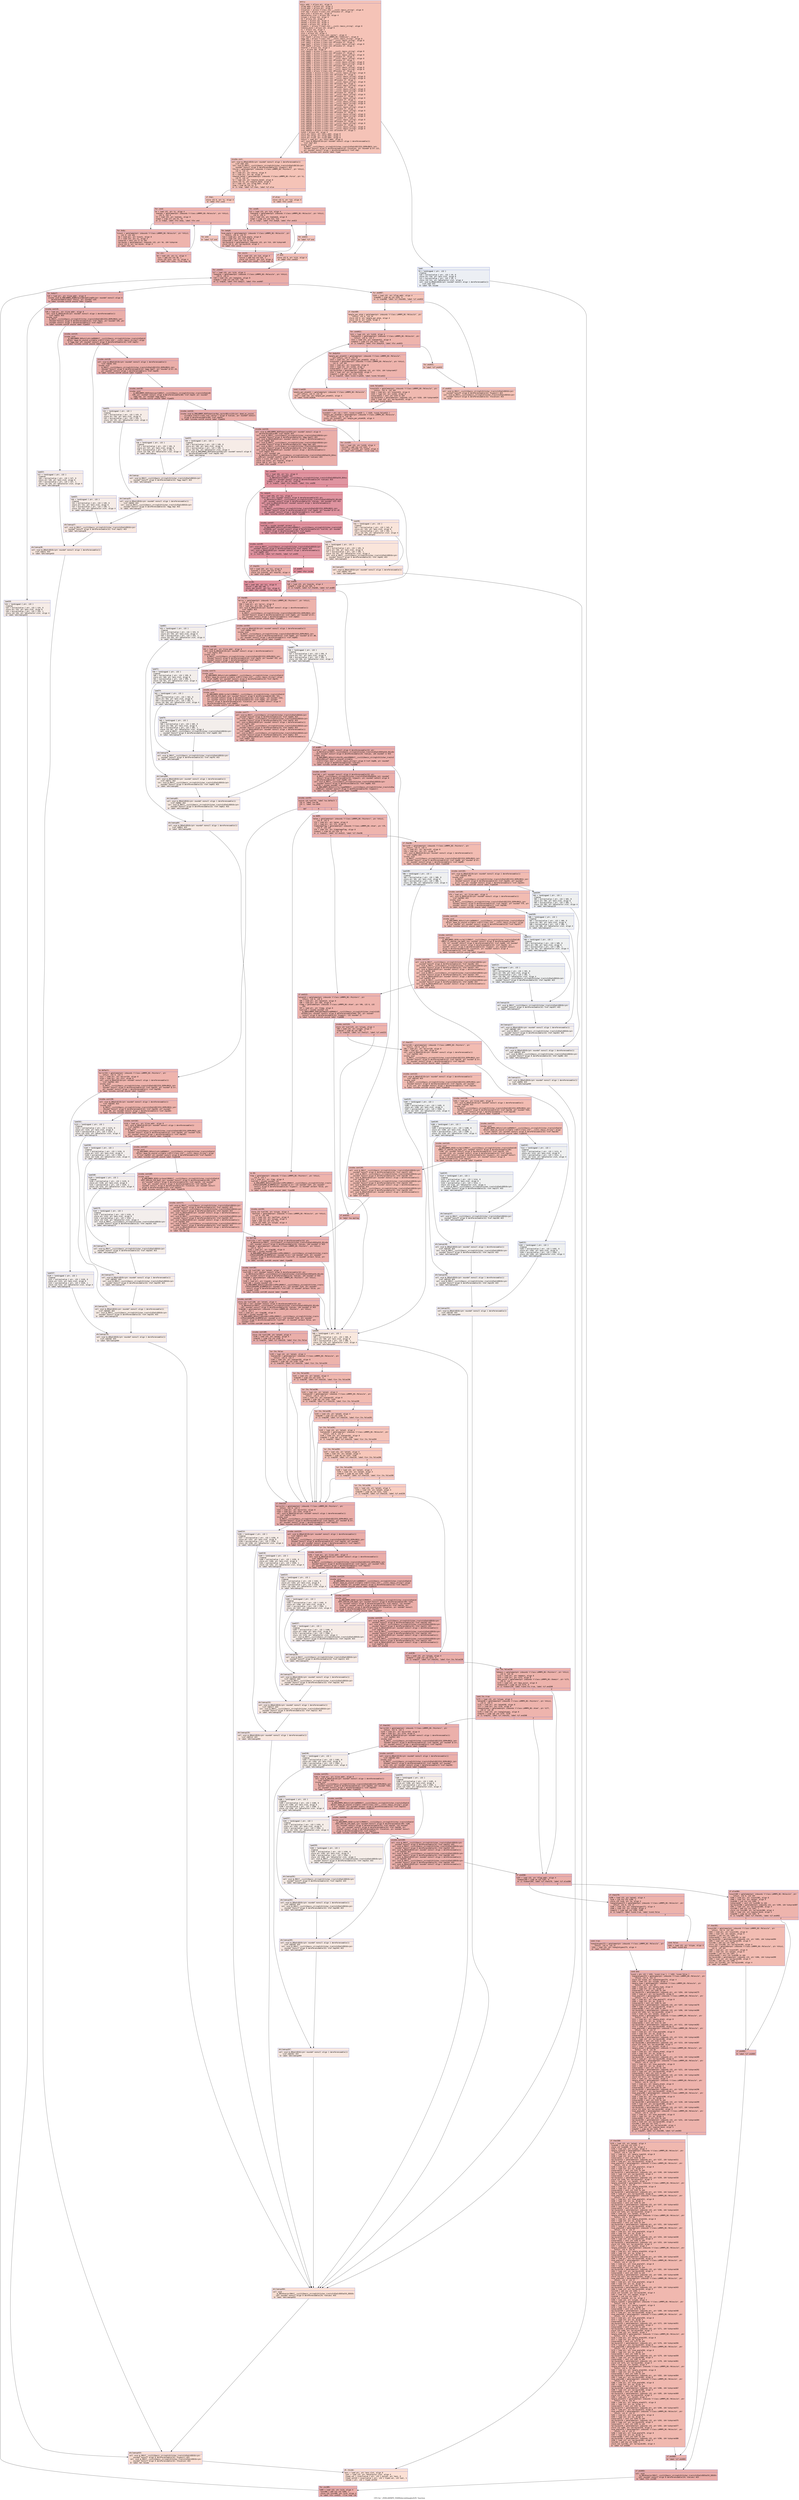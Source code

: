 digraph "CFG for '_ZN9LAMMPS_NS8Molecule6anglesEiPc' function" {
	label="CFG for '_ZN9LAMMPS_NS8Molecule6anglesEiPc' function";

	Node0x558e609aedf0 [shape=record,color="#3d50c3ff", style=filled, fillcolor="#e8765c70" fontname="Courier",label="{entry:\l|  %this.addr = alloca ptr, align 8\l  %flag.addr = alloca i32, align 4\l  %line.addr = alloca ptr, align 8\l  %location = alloca %\"class.std::__cxx11::basic_string\", align 8\l  %ref.tmp = alloca %\"class.std::allocator.0\", align 1\l  %exn.slot = alloca ptr, align 8\l  %ehselector.slot = alloca i32, align 4\l  %itype = alloca i32, align 4\l  %m = alloca i32, align 4\l  %atom1 = alloca i32, align 4\l  %atom2 = alloca i32, align 4\l  %atom3 = alloca i32, align 4\l  %typestr = alloca %\"class.std::__cxx11::basic_string\", align 8\l  %newton_bond = alloca i32, align 4\l  %i = alloca i32, align 4\l  %i4 = alloca i32, align 4\l  %i14 = alloca i32, align 4\l  %values = alloca %\"class.std::vector\", align 8\l  %ref.tmp20 = alloca %\"class.LAMMPS_NS::Tokenizer\", align 8\l  %agg.tmp = alloca %\"class.std::__cxx11::basic_string\", align 8\l  %ref.tmp21 = alloca %\"class.std::__cxx11::basic_string\", align 8\l  %ref.tmp22 = alloca %\"class.std::allocator.0\", align 1\l  %agg.tmp27 = alloca %\"class.std::__cxx11::basic_string\", align 8\l  %ref.tmp28 = alloca %\"class.std::allocator.0\", align 1\l  %nwords = alloca i32, align 4\l  %ii = alloca i64, align 8\l  %ref.tmp44 = alloca %\"class.std::__cxx11::basic_string\", align 8\l  %ref.tmp45 = alloca %\"class.std::allocator.0\", align 1\l  %ref.tmp61 = alloca %\"class.std::__cxx11::basic_string\", align 8\l  %ref.tmp62 = alloca %\"class.std::allocator.0\", align 1\l  %ref.tmp65 = alloca %\"class.std::__cxx11::basic_string\", align 8\l  %ref.tmp66 = alloca %\"class.std::allocator.0\", align 1\l  %ref.tmp69 = alloca %\"class.std::__cxx11::basic_string\", align 8\l  %ref.tmp70 = alloca %\"class.std::__cxx11::basic_string\", align 8\l  %ref.tmp71 = alloca %\"class.std::allocator.0\", align 1\l  %ref.tmp86 = alloca %\"class.std::__cxx11::basic_string\", align 8\l  %ref.tmp98 = alloca %\"class.std::__cxx11::basic_string\", align 8\l  %ref.tmp99 = alloca %\"class.std::allocator.0\", align 1\l  %ref.tmp102 = alloca %\"class.std::__cxx11::basic_string\", align 8\l  %ref.tmp103 = alloca %\"class.std::allocator.0\", align 1\l  %ref.tmp106 = alloca %\"class.std::__cxx11::basic_string\", align 8\l  %ref.tmp107 = alloca %\"class.std::__cxx11::basic_string\", align 8\l  %ref.tmp108 = alloca %\"class.std::allocator.0\", align 1\l  %ref.tmp129 = alloca %\"class.std::__cxx11::basic_string\", align 8\l  %ref.tmp130 = alloca %\"class.std::allocator.0\", align 1\l  %ref.tmp133 = alloca %\"class.std::__cxx11::basic_string\", align 8\l  %ref.tmp134 = alloca %\"class.std::allocator.0\", align 1\l  %ref.tmp137 = alloca %\"class.std::__cxx11::basic_string\", align 8\l  %ref.tmp138 = alloca %\"class.std::__cxx11::basic_string\", align 8\l  %ref.tmp139 = alloca %\"class.std::allocator.0\", align 1\l  %ref.tmp155 = alloca %\"class.std::__cxx11::basic_string\", align 8\l  %ref.tmp156 = alloca %\"class.std::allocator.0\", align 1\l  %ref.tmp159 = alloca %\"class.std::__cxx11::basic_string\", align 8\l  %ref.tmp160 = alloca %\"class.std::allocator.0\", align 1\l  %ref.tmp163 = alloca %\"class.std::__cxx11::basic_string\", align 8\l  %ref.tmp164 = alloca %\"class.std::__cxx11::basic_string\", align 8\l  %ref.tmp165 = alloca %\"class.std::allocator.0\", align 1\l  %ref.tmp212 = alloca %\"class.std::__cxx11::basic_string\", align 8\l  %ref.tmp213 = alloca %\"class.std::allocator.0\", align 1\l  %ref.tmp216 = alloca %\"class.std::__cxx11::basic_string\", align 8\l  %ref.tmp217 = alloca %\"class.std::allocator.0\", align 1\l  %ref.tmp220 = alloca %\"class.std::__cxx11::basic_string\", align 8\l  %ref.tmp221 = alloca %\"class.std::__cxx11::basic_string\", align 8\l  %ref.tmp222 = alloca %\"class.std::allocator.0\", align 1\l  %ref.tmp244 = alloca %\"class.std::__cxx11::basic_string\", align 8\l  %ref.tmp245 = alloca %\"class.std::allocator.0\", align 1\l  %ref.tmp248 = alloca %\"class.std::__cxx11::basic_string\", align 8\l  %ref.tmp249 = alloca %\"class.std::allocator.0\", align 1\l  %ref.tmp252 = alloca %\"class.std::__cxx11::basic_string\", align 8\l  %ref.tmp253 = alloca %\"class.std::__cxx11::basic_string\", align 8\l  %ref.tmp254 = alloca %\"class.std::allocator.0\", align 1\l  %i410 = alloca i32, align 4\l  store ptr %this, ptr %this.addr, align 8\l  store i32 %flag, ptr %flag.addr, align 4\l  store ptr %line, ptr %line.addr, align 8\l  %this1 = load ptr, ptr %this.addr, align 8\l  call void @_ZNSaIcEC1Ev(ptr noundef nonnull align 1 dereferenceable(1)\l... %ref.tmp) #15\l  invoke void\l... @_ZNSt7__cxx1112basic_stringIcSt11char_traitsIcESaIcEEC2IS3_EEPKcRKS3_(ptr\l... noundef nonnull align 8 dereferenceable(32) %location, ptr noundef @.str.121,\l... ptr noundef nonnull align 1 dereferenceable(1) %ref.tmp)\l          to label %invoke.cont unwind label %lpad\l}"];
	Node0x558e609aedf0 -> Node0x558e609bb270[tooltip="entry -> invoke.cont\nProbability 100.00%" ];
	Node0x558e609aedf0 -> Node0x558e609bb2f0[tooltip="entry -> lpad\nProbability 0.00%" ];
	Node0x558e609bb270 [shape=record,color="#3d50c3ff", style=filled, fillcolor="#e8765c70" fontname="Courier",label="{invoke.cont:\l|  call void @_ZNSaIcED1Ev(ptr noundef nonnull align 1 dereferenceable(1)\l... %ref.tmp) #15\l  call void @_ZNSt7__cxx1112basic_stringIcSt11char_traitsIcESaIcEEC1Ev(ptr\l... noundef nonnull align 8 dereferenceable(32) %typestr) #15\l  %force = getelementptr inbounds %\"class.LAMMPS_NS::Pointers\", ptr %this1,\l... i32 0, i32 11\l  %0 = load ptr, ptr %force, align 8\l  %1 = load ptr, ptr %0, align 8\l  %newton_bond2 = getelementptr inbounds %\"class.LAMMPS_NS::Force\", ptr %1,\l... i32 0, i32 23\l  %2 = load i32, ptr %newton_bond2, align 8\l  store i32 %2, ptr %newton_bond, align 4\l  %3 = load i32, ptr %flag.addr, align 4\l  %cmp = icmp eq i32 %3, 0\l  br i1 %cmp, label %if.then, label %if.else\l|{<s0>T|<s1>F}}"];
	Node0x558e609bb270:s0 -> Node0x558e609bb5c0[tooltip="invoke.cont -> if.then\nProbability 37.50%" ];
	Node0x558e609bb270:s1 -> Node0x558e609bbc10[tooltip="invoke.cont -> if.else\nProbability 62.50%" ];
	Node0x558e609bb5c0 [shape=record,color="#3d50c3ff", style=filled, fillcolor="#ed836670" fontname="Courier",label="{if.then:\l|  store i32 0, ptr %i, align 4\l  br label %for.cond\l}"];
	Node0x558e609bb5c0 -> Node0x558e609bbdd0[tooltip="if.then -> for.cond\nProbability 100.00%" ];
	Node0x558e609bbdd0 [shape=record,color="#3d50c3ff", style=filled, fillcolor="#d8564670" fontname="Courier",label="{for.cond:\l|  %4 = load i32, ptr %i, align 4\l  %natoms = getelementptr inbounds %\"class.LAMMPS_NS::Molecule\", ptr %this1,\l... i32 0, i32 4\l  %5 = load i32, ptr %natoms, align 8\l  %cmp3 = icmp slt i32 %4, %5\l  br i1 %cmp3, label %for.body, label %for.end\l|{<s0>T|<s1>F}}"];
	Node0x558e609bbdd0:s0 -> Node0x558e609bc150[tooltip="for.cond -> for.body\nProbability 96.88%" ];
	Node0x558e609bbdd0:s1 -> Node0x558e609bc1d0[tooltip="for.cond -> for.end\nProbability 3.12%" ];
	Node0x558e609bc150 [shape=record,color="#3d50c3ff", style=filled, fillcolor="#d8564670" fontname="Courier",label="{for.body:\l|  %count = getelementptr inbounds %\"class.LAMMPS_NS::Molecule\", ptr %this1,\l... i32 0, i32 103\l  %6 = load ptr, ptr %count, align 8\l  %7 = load i32, ptr %i, align 4\l  %idxprom = sext i32 %7 to i64\l  %arrayidx = getelementptr inbounds i32, ptr %6, i64 %idxprom\l  store i32 0, ptr %arrayidx, align 4\l  br label %for.inc\l}"];
	Node0x558e609bc150 -> Node0x558e609bc6d0[tooltip="for.body -> for.inc\nProbability 100.00%" ];
	Node0x558e609bc6d0 [shape=record,color="#3d50c3ff", style=filled, fillcolor="#d8564670" fontname="Courier",label="{for.inc:\l|  %8 = load i32, ptr %i, align 4\l  %inc = add nsw i32 %8, 1\l  store i32 %inc, ptr %i, align 4\l  br label %for.cond, !llvm.loop !6\l}"];
	Node0x558e609bc6d0 -> Node0x558e609bbdd0[tooltip="for.inc -> for.cond\nProbability 100.00%" ];
	Node0x558e609bb2f0 [shape=record,color="#3d50c3ff", style=filled, fillcolor="#d4dbe670" fontname="Courier",label="{lpad:\l|  %9 = landingpad \{ ptr, i32 \}\l          cleanup\l  %10 = extractvalue \{ ptr, i32 \} %9, 0\l  store ptr %10, ptr %exn.slot, align 8\l  %11 = extractvalue \{ ptr, i32 \} %9, 1\l  store i32 %11, ptr %ehselector.slot, align 4\l  call void @_ZNSaIcED1Ev(ptr noundef nonnull align 1 dereferenceable(1)\l... %ref.tmp) #15\l  br label %eh.resume\l}"];
	Node0x558e609bb2f0 -> Node0x558e609bcf20[tooltip="lpad -> eh.resume\nProbability 100.00%" ];
	Node0x558e609bc1d0 [shape=record,color="#3d50c3ff", style=filled, fillcolor="#ed836670" fontname="Courier",label="{for.end:\l|  br label %if.end\l}"];
	Node0x558e609bc1d0 -> Node0x558e609bcfe0[tooltip="for.end -> if.end\nProbability 100.00%" ];
	Node0x558e609bbc10 [shape=record,color="#3d50c3ff", style=filled, fillcolor="#ec7f6370" fontname="Courier",label="{if.else:\l|  store i32 0, ptr %i4, align 4\l  br label %for.cond5\l}"];
	Node0x558e609bbc10 -> Node0x558e609bd140[tooltip="if.else -> for.cond5\nProbability 100.00%" ];
	Node0x558e609bd140 [shape=record,color="#3d50c3ff", style=filled, fillcolor="#d6524470" fontname="Courier",label="{for.cond5:\l|  %12 = load i32, ptr %i4, align 4\l  %natoms6 = getelementptr inbounds %\"class.LAMMPS_NS::Molecule\", ptr %this1,\l... i32 0, i32 4\l  %13 = load i32, ptr %natoms6, align 8\l  %cmp7 = icmp slt i32 %12, %13\l  br i1 %cmp7, label %for.body8, label %for.end13\l|{<s0>T|<s1>F}}"];
	Node0x558e609bd140:s0 -> Node0x558e609b9bf0[tooltip="for.cond5 -> for.body8\nProbability 96.88%" ];
	Node0x558e609bd140:s1 -> Node0x558e609b9c70[tooltip="for.cond5 -> for.end13\nProbability 3.12%" ];
	Node0x558e609b9bf0 [shape=record,color="#3d50c3ff", style=filled, fillcolor="#d6524470" fontname="Courier",label="{for.body8:\l|  %num_angle = getelementptr inbounds %\"class.LAMMPS_NS::Molecule\", ptr\l... %this1, i32 0, i32 57\l  %14 = load ptr, ptr %num_angle, align 8\l  %15 = load i32, ptr %i4, align 4\l  %idxprom9 = sext i32 %15 to i64\l  %arrayidx10 = getelementptr inbounds i32, ptr %14, i64 %idxprom9\l  store i32 0, ptr %arrayidx10, align 4\l  br label %for.inc11\l}"];
	Node0x558e609b9bf0 -> Node0x558e609be070[tooltip="for.body8 -> for.inc11\nProbability 100.00%" ];
	Node0x558e609be070 [shape=record,color="#3d50c3ff", style=filled, fillcolor="#d6524470" fontname="Courier",label="{for.inc11:\l|  %16 = load i32, ptr %i4, align 4\l  %inc12 = add nsw i32 %16, 1\l  store i32 %inc12, ptr %i4, align 4\l  br label %for.cond5, !llvm.loop !8\l}"];
	Node0x558e609be070 -> Node0x558e609bd140[tooltip="for.inc11 -> for.cond5\nProbability 100.00%" ];
	Node0x558e609b9c70 [shape=record,color="#3d50c3ff", style=filled, fillcolor="#ec7f6370" fontname="Courier",label="{for.end13:\l|  br label %if.end\l}"];
	Node0x558e609b9c70 -> Node0x558e609bcfe0[tooltip="for.end13 -> if.end\nProbability 100.00%" ];
	Node0x558e609bcfe0 [shape=record,color="#3d50c3ff", style=filled, fillcolor="#e8765c70" fontname="Courier",label="{if.end:\l|  store i32 0, ptr %i14, align 4\l  br label %for.cond15\l}"];
	Node0x558e609bcfe0 -> Node0x558e609be600[tooltip="if.end -> for.cond15\nProbability 100.00%" ];
	Node0x558e609be600 [shape=record,color="#3d50c3ff", style=filled, fillcolor="#d0473d70" fontname="Courier",label="{for.cond15:\l|  %17 = load i32, ptr %i14, align 4\l  %nangles = getelementptr inbounds %\"class.LAMMPS_NS::Molecule\", ptr %this1,\l... i32 0, i32 6\l  %18 = load i32, ptr %nangles, align 8\l  %cmp16 = icmp slt i32 %17, %18\l  br i1 %cmp16, label %for.body17, label %for.end407\l|{<s0>T|<s1>F}}"];
	Node0x558e609be600:s0 -> Node0x558e609be980[tooltip="for.cond15 -> for.body17\nProbability 96.88%" ];
	Node0x558e609be600:s1 -> Node0x558e609bea00[tooltip="for.cond15 -> for.end407\nProbability 3.12%" ];
	Node0x558e609be980 [shape=record,color="#3d50c3ff", style=filled, fillcolor="#d0473d70" fontname="Courier",label="{for.body17:\l|  %19 = load ptr, ptr %line.addr, align 8\l  invoke void @_ZN9LAMMPS_NS8Molecule8readlineEPc(ptr noundef nonnull align 8\l... dereferenceable(1032) %this1, ptr noundef %19)\l          to label %invoke.cont19 unwind label %lpad18\l}"];
	Node0x558e609be980 -> Node0x558e609bebe0[tooltip="for.body17 -> invoke.cont19\nProbability 100.00%" ];
	Node0x558e609be980 -> Node0x558e609bec60[tooltip="for.body17 -> lpad18\nProbability 0.00%" ];
	Node0x558e609bebe0 [shape=record,color="#3d50c3ff", style=filled, fillcolor="#d0473d70" fontname="Courier",label="{invoke.cont19:\l|  %20 = load ptr, ptr %line.addr, align 8\l  call void @_ZNSaIcEC1Ev(ptr noundef nonnull align 1 dereferenceable(1)\l... %ref.tmp22) #15\l  invoke void\l... @_ZNSt7__cxx1112basic_stringIcSt11char_traitsIcESaIcEEC2IS3_EEPKcRKS3_(ptr\l... noundef nonnull align 8 dereferenceable(32) %ref.tmp21, ptr noundef %20, ptr\l... noundef nonnull align 1 dereferenceable(1) %ref.tmp22)\l          to label %invoke.cont24 unwind label %lpad23\l}"];
	Node0x558e609bebe0 -> Node0x558e609bf050[tooltip="invoke.cont19 -> invoke.cont24\nProbability 100.00%" ];
	Node0x558e609bebe0 -> Node0x558e609bf0a0[tooltip="invoke.cont19 -> lpad23\nProbability 0.00%" ];
	Node0x558e609bf050 [shape=record,color="#3d50c3ff", style=filled, fillcolor="#d0473d70" fontname="Courier",label="{invoke.cont24:\l|  invoke void\l... @_ZN9LAMMPS_NS5utils4trimERKNSt7__cxx1112basic_stringIcSt11char_traitsIcESaIcE\l...EE(ptr dead_on_unwind writable sret(%\"class.std::__cxx11::basic_string\") align\l... 8 %agg.tmp, ptr noundef nonnull align 8 dereferenceable(32) %ref.tmp21)\l          to label %invoke.cont26 unwind label %lpad25\l}"];
	Node0x558e609bf050 -> Node0x558e609bf000[tooltip="invoke.cont24 -> invoke.cont26\nProbability 100.00%" ];
	Node0x558e609bf050 -> Node0x558e609bf300[tooltip="invoke.cont24 -> lpad25\nProbability 0.00%" ];
	Node0x558e609bf000 [shape=record,color="#3d50c3ff", style=filled, fillcolor="#d0473d70" fontname="Courier",label="{invoke.cont26:\l|  call void @_ZNSaIcEC1Ev(ptr noundef nonnull align 1 dereferenceable(1)\l... %ref.tmp28) #15\l  invoke void\l... @_ZNSt7__cxx1112basic_stringIcSt11char_traitsIcESaIcEEC2IS3_EEPKcRKS3_(ptr\l... noundef nonnull align 8 dereferenceable(32) %agg.tmp27, ptr noundef @.str.19,\l... ptr noundef nonnull align 1 dereferenceable(1) %ref.tmp28)\l          to label %invoke.cont30 unwind label %lpad29\l}"];
	Node0x558e609bf000 -> Node0x558e609bf6c0[tooltip="invoke.cont26 -> invoke.cont30\nProbability 100.00%" ];
	Node0x558e609bf000 -> Node0x558e609bf740[tooltip="invoke.cont26 -> lpad29\nProbability 0.00%" ];
	Node0x558e609bf6c0 [shape=record,color="#3d50c3ff", style=filled, fillcolor="#d0473d70" fontname="Courier",label="{invoke.cont30:\l|  invoke void\l... @_ZN9LAMMPS_NS9TokenizerC1ENSt7__cxx1112basic_stringIcSt11char_traitsIcESaIcEE\l...ES6_(ptr noundef nonnull align 8 dereferenceable(80) %ref.tmp20, ptr noundef\l... %agg.tmp, ptr noundef %agg.tmp27)\l          to label %invoke.cont32 unwind label %lpad31\l}"];
	Node0x558e609bf6c0 -> Node0x558e609bf670[tooltip="invoke.cont30 -> invoke.cont32\nProbability 100.00%" ];
	Node0x558e609bf6c0 -> Node0x558e609bf970[tooltip="invoke.cont30 -> lpad31\nProbability 0.00%" ];
	Node0x558e609bf670 [shape=record,color="#3d50c3ff", style=filled, fillcolor="#d0473d70" fontname="Courier",label="{invoke.cont32:\l|  invoke void @_ZN9LAMMPS_NS9Tokenizer9as_vectorB5cxx11Ev(ptr dead_on_unwind\l... writable sret(%\"class.std::vector\") align 8 %values, ptr noundef nonnull\l... align 8 dereferenceable(80) %ref.tmp20)\l          to label %invoke.cont34 unwind label %lpad33\l}"];
	Node0x558e609bf670 -> Node0x558e609bfc80[tooltip="invoke.cont32 -> invoke.cont34\nProbability 100.00%" ];
	Node0x558e609bf670 -> Node0x558e609bfcd0[tooltip="invoke.cont32 -> lpad33\nProbability 0.00%" ];
	Node0x558e609bfc80 [shape=record,color="#3d50c3ff", style=filled, fillcolor="#d0473d70" fontname="Courier",label="{invoke.cont34:\l|  call void @_ZN9LAMMPS_NS9TokenizerD2Ev(ptr noundef nonnull align 8\l... dereferenceable(80) %ref.tmp20) #15\l  call void @_ZNSt7__cxx1112basic_stringIcSt11char_traitsIcESaIcEED1Ev(ptr\l... noundef nonnull align 8 dereferenceable(32) %agg.tmp27) #15\l  call void @_ZNSaIcED1Ev(ptr noundef nonnull align 1 dereferenceable(1)\l... %ref.tmp28) #15\l  call void @_ZNSt7__cxx1112basic_stringIcSt11char_traitsIcESaIcEED1Ev(ptr\l... noundef nonnull align 8 dereferenceable(32) %agg.tmp) #15\l  call void @_ZNSt7__cxx1112basic_stringIcSt11char_traitsIcESaIcEED1Ev(ptr\l... noundef nonnull align 8 dereferenceable(32) %ref.tmp21) #15\l  call void @_ZNSaIcED1Ev(ptr noundef nonnull align 1 dereferenceable(1)\l... %ref.tmp22) #15\l  %call = call noundef i64\l... @_ZNKSt6vectorINSt7__cxx1112basic_stringIcSt11char_traitsIcESaIcEEESaIS5_EE4si\l...zeEv(ptr noundef nonnull align 8 dereferenceable(24) %values) #15\l  %conv = trunc i64 %call to i32\l  store i32 %conv, ptr %nwords, align 4\l  store i64 0, ptr %ii, align 8\l  br label %for.cond39\l}"];
	Node0x558e609bfc80 -> Node0x558e609c0850[tooltip="invoke.cont34 -> for.cond39\nProbability 100.00%" ];
	Node0x558e609c0850 [shape=record,color="#b70d28ff", style=filled, fillcolor="#b70d2870" fontname="Courier",label="{for.cond39:\l|  %21 = load i64, ptr %ii, align 8\l  %call40 = call noundef i64\l... @_ZNKSt6vectorINSt7__cxx1112basic_stringIcSt11char_traitsIcESaIcEEESaIS5_EE4si\l...zeEv(ptr noundef nonnull align 8 dereferenceable(24) %values) #15\l  %cmp41 = icmp ult i64 %21, %call40\l  br i1 %cmp41, label %for.body42, label %for.end58\l|{<s0>T|<s1>F}}"];
	Node0x558e609c0850:s0 -> Node0x558e609c0b70[tooltip="for.cond39 -> for.body42\nProbability 96.88%" ];
	Node0x558e609c0850:s1 -> Node0x558e609c0bc0[tooltip="for.cond39 -> for.end58\nProbability 3.12%" ];
	Node0x558e609c0b70 [shape=record,color="#b70d28ff", style=filled, fillcolor="#b70d2870" fontname="Courier",label="{for.body42:\l|  %22 = load i64, ptr %ii, align 8\l  %call43 = call noundef nonnull align 8 dereferenceable(32) ptr\l... @_ZNSt6vectorINSt7__cxx1112basic_stringIcSt11char_traitsIcESaIcEEESaIS5_EEixEm\l...(ptr noundef nonnull align 8 dereferenceable(24) %values, i64 noundef %22) #15\l  call void @_ZNSaIcEC1Ev(ptr noundef nonnull align 1 dereferenceable(1)\l... %ref.tmp45) #15\l  invoke void\l... @_ZNSt7__cxx1112basic_stringIcSt11char_traitsIcESaIcEEC2IS3_EEPKcRKS3_(ptr\l... noundef nonnull align 8 dereferenceable(32) %ref.tmp44, ptr noundef @.str.87,\l... ptr noundef nonnull align 1 dereferenceable(1) %ref.tmp45)\l          to label %invoke.cont47 unwind label %lpad46\l}"];
	Node0x558e609c0b70 -> Node0x558e609c10a0[tooltip="for.body42 -> invoke.cont47\nProbability 100.00%" ];
	Node0x558e609c0b70 -> Node0x558e609c1120[tooltip="for.body42 -> lpad46\nProbability 0.00%" ];
	Node0x558e609c10a0 [shape=record,color="#b70d28ff", style=filled, fillcolor="#b70d2870" fontname="Courier",label="{invoke.cont47:\l|  %call50 = invoke noundef zeroext i1\l... @_ZN9LAMMPS_NS5utils8strmatchERKNSt7__cxx1112basic_stringIcSt11char_traitsIcES\l...aIcEEES8_(ptr noundef nonnull align 8 dereferenceable(32) %call43, ptr noundef\l... nonnull align 8 dereferenceable(32) %ref.tmp44)\l          to label %invoke.cont49 unwind label %lpad48\l}"];
	Node0x558e609c10a0 -> Node0x558e609c1050[tooltip="invoke.cont47 -> invoke.cont49\nProbability 100.00%" ];
	Node0x558e609c10a0 -> Node0x558e609c13b0[tooltip="invoke.cont47 -> lpad48\nProbability 0.00%" ];
	Node0x558e609c1050 [shape=record,color="#b70d28ff", style=filled, fillcolor="#b70d2870" fontname="Courier",label="{invoke.cont49:\l|  call void @_ZNSt7__cxx1112basic_stringIcSt11char_traitsIcESaIcEED1Ev(ptr\l... noundef nonnull align 8 dereferenceable(32) %ref.tmp44) #15\l  call void @_ZNSaIcED1Ev(ptr noundef nonnull align 1 dereferenceable(1)\l... %ref.tmp45) #15\l  br i1 %call50, label %if.then53, label %if.end55\l|{<s0>T|<s1>F}}"];
	Node0x558e609c1050:s0 -> Node0x558e609c1850[tooltip="invoke.cont49 -> if.then53\nProbability 3.12%" ];
	Node0x558e609c1050:s1 -> Node0x558e609c18d0[tooltip="invoke.cont49 -> if.end55\nProbability 96.88%" ];
	Node0x558e609c1850 [shape=record,color="#3d50c3ff", style=filled, fillcolor="#d6524470" fontname="Courier",label="{if.then53:\l|  %23 = load i64, ptr %ii, align 8\l  %conv54 = trunc i64 %23 to i32\l  store i32 %conv54, ptr %nwords, align 4\l  br label %for.end58\l}"];
	Node0x558e609c1850 -> Node0x558e609c0bc0[tooltip="if.then53 -> for.end58\nProbability 100.00%" ];
	Node0x558e609bec60 [shape=record,color="#3d50c3ff", style=filled, fillcolor="#ead5c970" fontname="Courier",label="{lpad18:\l|  %24 = landingpad \{ ptr, i32 \}\l          cleanup\l  %25 = extractvalue \{ ptr, i32 \} %24, 0\l  store ptr %25, ptr %exn.slot, align 8\l  %26 = extractvalue \{ ptr, i32 \} %24, 1\l  store i32 %26, ptr %ehselector.slot, align 4\l  br label %ehcleanup433\l}"];
	Node0x558e609bec60 -> Node0x558e609c1eb0[tooltip="lpad18 -> ehcleanup433\nProbability 100.00%" ];
	Node0x558e609bf0a0 [shape=record,color="#3d50c3ff", style=filled, fillcolor="#ead5c970" fontname="Courier",label="{lpad23:\l|  %27 = landingpad \{ ptr, i32 \}\l          cleanup\l  %28 = extractvalue \{ ptr, i32 \} %27, 0\l  store ptr %28, ptr %exn.slot, align 8\l  %29 = extractvalue \{ ptr, i32 \} %27, 1\l  store i32 %29, ptr %ehselector.slot, align 4\l  br label %ehcleanup38\l}"];
	Node0x558e609bf0a0 -> Node0x558e609c2220[tooltip="lpad23 -> ehcleanup38\nProbability 100.00%" ];
	Node0x558e609bf300 [shape=record,color="#3d50c3ff", style=filled, fillcolor="#ead5c970" fontname="Courier",label="{lpad25:\l|  %30 = landingpad \{ ptr, i32 \}\l          cleanup\l  %31 = extractvalue \{ ptr, i32 \} %30, 0\l  store ptr %31, ptr %exn.slot, align 8\l  %32 = extractvalue \{ ptr, i32 \} %30, 1\l  store i32 %32, ptr %ehselector.slot, align 4\l  br label %ehcleanup37\l}"];
	Node0x558e609bf300 -> Node0x558e609c2590[tooltip="lpad25 -> ehcleanup37\nProbability 100.00%" ];
	Node0x558e609bf740 [shape=record,color="#3d50c3ff", style=filled, fillcolor="#ead5c970" fontname="Courier",label="{lpad29:\l|  %33 = landingpad \{ ptr, i32 \}\l          cleanup\l  %34 = extractvalue \{ ptr, i32 \} %33, 0\l  store ptr %34, ptr %exn.slot, align 8\l  %35 = extractvalue \{ ptr, i32 \} %33, 1\l  store i32 %35, ptr %ehselector.slot, align 4\l  br label %ehcleanup35\l}"];
	Node0x558e609bf740 -> Node0x558e609c2960[tooltip="lpad29 -> ehcleanup35\nProbability 100.00%" ];
	Node0x558e609bf970 [shape=record,color="#3d50c3ff", style=filled, fillcolor="#ead5c970" fontname="Courier",label="{lpad31:\l|  %36 = landingpad \{ ptr, i32 \}\l          cleanup\l  %37 = extractvalue \{ ptr, i32 \} %36, 0\l  store ptr %37, ptr %exn.slot, align 8\l  %38 = extractvalue \{ ptr, i32 \} %36, 1\l  store i32 %38, ptr %ehselector.slot, align 4\l  br label %ehcleanup\l}"];
	Node0x558e609bf970 -> Node0x558e609c2d30[tooltip="lpad31 -> ehcleanup\nProbability 100.00%" ];
	Node0x558e609bfcd0 [shape=record,color="#3d50c3ff", style=filled, fillcolor="#ead5c970" fontname="Courier",label="{lpad33:\l|  %39 = landingpad \{ ptr, i32 \}\l          cleanup\l  %40 = extractvalue \{ ptr, i32 \} %39, 0\l  store ptr %40, ptr %exn.slot, align 8\l  %41 = extractvalue \{ ptr, i32 \} %39, 1\l  store i32 %41, ptr %ehselector.slot, align 4\l  call void @_ZN9LAMMPS_NS9TokenizerD2Ev(ptr noundef nonnull align 8\l... dereferenceable(80) %ref.tmp20) #15\l  br label %ehcleanup\l}"];
	Node0x558e609bfcd0 -> Node0x558e609c2d30[tooltip="lpad33 -> ehcleanup\nProbability 100.00%" ];
	Node0x558e609c2d30 [shape=record,color="#3d50c3ff", style=filled, fillcolor="#eed0c070" fontname="Courier",label="{ehcleanup:\l|  call void @_ZNSt7__cxx1112basic_stringIcSt11char_traitsIcESaIcEED1Ev(ptr\l... noundef nonnull align 8 dereferenceable(32) %agg.tmp27) #15\l  br label %ehcleanup35\l}"];
	Node0x558e609c2d30 -> Node0x558e609c2960[tooltip="ehcleanup -> ehcleanup35\nProbability 100.00%" ];
	Node0x558e609c2960 [shape=record,color="#3d50c3ff", style=filled, fillcolor="#efcebd70" fontname="Courier",label="{ehcleanup35:\l|  call void @_ZNSaIcED1Ev(ptr noundef nonnull align 1 dereferenceable(1)\l... %ref.tmp28) #15\l  call void @_ZNSt7__cxx1112basic_stringIcSt11char_traitsIcESaIcEED1Ev(ptr\l... noundef nonnull align 8 dereferenceable(32) %agg.tmp) #15\l  br label %ehcleanup37\l}"];
	Node0x558e609c2960 -> Node0x558e609c2590[tooltip="ehcleanup35 -> ehcleanup37\nProbability 100.00%" ];
	Node0x558e609c2590 [shape=record,color="#3d50c3ff", style=filled, fillcolor="#f1ccb870" fontname="Courier",label="{ehcleanup37:\l|  call void @_ZNSt7__cxx1112basic_stringIcSt11char_traitsIcESaIcEED1Ev(ptr\l... noundef nonnull align 8 dereferenceable(32) %ref.tmp21) #15\l  br label %ehcleanup38\l}"];
	Node0x558e609c2590 -> Node0x558e609c2220[tooltip="ehcleanup37 -> ehcleanup38\nProbability 100.00%" ];
	Node0x558e609c2220 [shape=record,color="#3d50c3ff", style=filled, fillcolor="#f1ccb870" fontname="Courier",label="{ehcleanup38:\l|  call void @_ZNSaIcED1Ev(ptr noundef nonnull align 1 dereferenceable(1)\l... %ref.tmp22) #15\l  br label %ehcleanup433\l}"];
	Node0x558e609c2220 -> Node0x558e609c1eb0[tooltip="ehcleanup38 -> ehcleanup433\nProbability 100.00%" ];
	Node0x558e609c1120 [shape=record,color="#3d50c3ff", style=filled, fillcolor="#f4c5ad70" fontname="Courier",label="{lpad46:\l|  %42 = landingpad \{ ptr, i32 \}\l          cleanup\l  %43 = extractvalue \{ ptr, i32 \} %42, 0\l  store ptr %43, ptr %exn.slot, align 8\l  %44 = extractvalue \{ ptr, i32 \} %42, 1\l  store i32 %44, ptr %ehselector.slot, align 4\l  br label %ehcleanup52\l}"];
	Node0x558e609c1120 -> Node0x558e609c3c40[tooltip="lpad46 -> ehcleanup52\nProbability 100.00%" ];
	Node0x558e609c13b0 [shape=record,color="#3d50c3ff", style=filled, fillcolor="#f4c5ad70" fontname="Courier",label="{lpad48:\l|  %45 = landingpad \{ ptr, i32 \}\l          cleanup\l  %46 = extractvalue \{ ptr, i32 \} %45, 0\l  store ptr %46, ptr %exn.slot, align 8\l  %47 = extractvalue \{ ptr, i32 \} %45, 1\l  store i32 %47, ptr %ehselector.slot, align 4\l  call void @_ZNSt7__cxx1112basic_stringIcSt11char_traitsIcESaIcEED1Ev(ptr\l... noundef nonnull align 8 dereferenceable(32) %ref.tmp44) #15\l  br label %ehcleanup52\l}"];
	Node0x558e609c13b0 -> Node0x558e609c3c40[tooltip="lpad48 -> ehcleanup52\nProbability 100.00%" ];
	Node0x558e609c3c40 [shape=record,color="#3d50c3ff", style=filled, fillcolor="#f6bfa670" fontname="Courier",label="{ehcleanup52:\l|  call void @_ZNSaIcED1Ev(ptr noundef nonnull align 1 dereferenceable(1)\l... %ref.tmp45) #15\l  br label %ehcleanup404\l}"];
	Node0x558e609c3c40 -> Node0x558e609c4a40[tooltip="ehcleanup52 -> ehcleanup404\nProbability 100.00%" ];
	Node0x558e609c18d0 [shape=record,color="#b70d28ff", style=filled, fillcolor="#b70d2870" fontname="Courier",label="{if.end55:\l|  br label %for.inc56\l}"];
	Node0x558e609c18d0 -> Node0x558e609c4b00[tooltip="if.end55 -> for.inc56\nProbability 100.00%" ];
	Node0x558e609c4b00 [shape=record,color="#b70d28ff", style=filled, fillcolor="#b70d2870" fontname="Courier",label="{for.inc56:\l|  %48 = load i64, ptr %ii, align 8\l  %inc57 = add i64 %48, 1\l  store i64 %inc57, ptr %ii, align 8\l  br label %for.cond39, !llvm.loop !9\l}"];
	Node0x558e609c4b00 -> Node0x558e609c0850[tooltip="for.inc56 -> for.cond39\nProbability 100.00%" ];
	Node0x558e609c0bc0 [shape=record,color="#3d50c3ff", style=filled, fillcolor="#d0473d70" fontname="Courier",label="{for.end58:\l|  %49 = load i32, ptr %nwords, align 4\l  %cmp59 = icmp ne i32 %49, 5\l  br i1 %cmp59, label %if.then60, label %if.end85\l|{<s0>T|<s1>F}}"];
	Node0x558e609c0bc0:s0 -> Node0x558e609c5010[tooltip="for.end58 -> if.then60\nProbability 50.00%" ];
	Node0x558e609c0bc0:s1 -> Node0x558e609c5090[tooltip="for.end58 -> if.end85\nProbability 50.00%" ];
	Node0x558e609c5010 [shape=record,color="#3d50c3ff", style=filled, fillcolor="#d6524470" fontname="Courier",label="{if.then60:\l|  %error = getelementptr inbounds %\"class.LAMMPS_NS::Pointers\", ptr %this1,\l... i32 0, i32 3\l  %50 = load ptr, ptr %error, align 8\l  %51 = load ptr, ptr %50, align 8\l  call void @_ZNSaIcEC1Ev(ptr noundef nonnull align 1 dereferenceable(1)\l... %ref.tmp62) #15\l  invoke void\l... @_ZNSt7__cxx1112basic_stringIcSt11char_traitsIcESaIcEEC2IS3_EEPKcRKS3_(ptr\l... noundef nonnull align 8 dereferenceable(32) %ref.tmp61, ptr noundef @.str,\l... ptr noundef nonnull align 1 dereferenceable(1) %ref.tmp62)\l          to label %invoke.cont64 unwind label %lpad63\l}"];
	Node0x558e609c5010 -> Node0x558e609c5520[tooltip="if.then60 -> invoke.cont64\nProbability 100.00%" ];
	Node0x558e609c5010 -> Node0x558e609c55a0[tooltip="if.then60 -> lpad63\nProbability 0.00%" ];
	Node0x558e609c5520 [shape=record,color="#3d50c3ff", style=filled, fillcolor="#d6524470" fontname="Courier",label="{invoke.cont64:\l|  call void @_ZNSaIcEC1Ev(ptr noundef nonnull align 1 dereferenceable(1)\l... %ref.tmp66) #15\l  invoke void\l... @_ZNSt7__cxx1112basic_stringIcSt11char_traitsIcESaIcEEC2IS3_EEPKcRKS3_(ptr\l... noundef nonnull align 8 dereferenceable(32) %ref.tmp65, ptr noundef @.str.88,\l... ptr noundef nonnull align 1 dereferenceable(1) %ref.tmp66)\l          to label %invoke.cont68 unwind label %lpad67\l}"];
	Node0x558e609c5520 -> Node0x558e609c58c0[tooltip="invoke.cont64 -> invoke.cont68\nProbability 100.00%" ];
	Node0x558e609c5520 -> Node0x558e609c5910[tooltip="invoke.cont64 -> lpad67\nProbability 0.00%" ];
	Node0x558e609c58c0 [shape=record,color="#3d50c3ff", style=filled, fillcolor="#d6524470" fontname="Courier",label="{invoke.cont68:\l|  %52 = load ptr, ptr %line.addr, align 8\l  call void @_ZNSaIcEC1Ev(ptr noundef nonnull align 1 dereferenceable(1)\l... %ref.tmp71) #15\l  invoke void\l... @_ZNSt7__cxx1112basic_stringIcSt11char_traitsIcESaIcEEC2IS3_EEPKcRKS3_(ptr\l... noundef nonnull align 8 dereferenceable(32) %ref.tmp70, ptr noundef %52, ptr\l... noundef nonnull align 1 dereferenceable(1) %ref.tmp71)\l          to label %invoke.cont73 unwind label %lpad72\l}"];
	Node0x558e609c58c0 -> Node0x558e609c5cb0[tooltip="invoke.cont68 -> invoke.cont73\nProbability 100.00%" ];
	Node0x558e609c58c0 -> Node0x558e609c5d00[tooltip="invoke.cont68 -> lpad72\nProbability 0.00%" ];
	Node0x558e609c5cb0 [shape=record,color="#3d50c3ff", style=filled, fillcolor="#d6524470" fontname="Courier",label="{invoke.cont73:\l|  invoke void\l... @_ZN9LAMMPS_NS5utils4trimERKNSt7__cxx1112basic_stringIcSt11char_traitsIcESaIcE\l...EE(ptr dead_on_unwind writable sret(%\"class.std::__cxx11::basic_string\") align\l... 8 %ref.tmp69, ptr noundef nonnull align 8 dereferenceable(32) %ref.tmp70)\l          to label %invoke.cont75 unwind label %lpad74\l}"];
	Node0x558e609c5cb0 -> Node0x558e609c5c60[tooltip="invoke.cont73 -> invoke.cont75\nProbability 100.00%" ];
	Node0x558e609c5cb0 -> Node0x558e609c5f90[tooltip="invoke.cont73 -> lpad74\nProbability 0.00%" ];
	Node0x558e609c5c60 [shape=record,color="#3d50c3ff", style=filled, fillcolor="#d6524470" fontname="Courier",label="{invoke.cont75:\l|  invoke void\l... @_ZN9LAMMPS_NS5Error3allIJRKNSt7__cxx1112basic_stringIcSt11char_traitsIcESaIcE\l...EES7_EEEvS9_iS9_DpOT_(ptr noundef nonnull align 8 dereferenceable(196) %51,\l... ptr noundef nonnull align 8 dereferenceable(32) %ref.tmp61, i32 noundef 1102,\l... ptr noundef nonnull align 8 dereferenceable(32) %ref.tmp65, ptr noundef\l... nonnull align 8 dereferenceable(32) %location, ptr noundef nonnull align 8\l... dereferenceable(32) %ref.tmp69)\l          to label %invoke.cont77 unwind label %lpad76\l}"];
	Node0x558e609c5c60 -> Node0x558e609c62b0[tooltip="invoke.cont75 -> invoke.cont77\nProbability 100.00%" ];
	Node0x558e609c5c60 -> Node0x558e609c6330[tooltip="invoke.cont75 -> lpad76\nProbability 0.00%" ];
	Node0x558e609c62b0 [shape=record,color="#3d50c3ff", style=filled, fillcolor="#d6524470" fontname="Courier",label="{invoke.cont77:\l|  call void @_ZNSt7__cxx1112basic_stringIcSt11char_traitsIcESaIcEED1Ev(ptr\l... noundef nonnull align 8 dereferenceable(32) %ref.tmp69) #15\l  call void @_ZNSt7__cxx1112basic_stringIcSt11char_traitsIcESaIcEED1Ev(ptr\l... noundef nonnull align 8 dereferenceable(32) %ref.tmp70) #15\l  call void @_ZNSaIcED1Ev(ptr noundef nonnull align 1 dereferenceable(1)\l... %ref.tmp71) #15\l  call void @_ZNSt7__cxx1112basic_stringIcSt11char_traitsIcESaIcEED1Ev(ptr\l... noundef nonnull align 8 dereferenceable(32) %ref.tmp65) #15\l  call void @_ZNSaIcED1Ev(ptr noundef nonnull align 1 dereferenceable(1)\l... %ref.tmp66) #15\l  call void @_ZNSt7__cxx1112basic_stringIcSt11char_traitsIcESaIcEED1Ev(ptr\l... noundef nonnull align 8 dereferenceable(32) %ref.tmp61) #15\l  call void @_ZNSaIcED1Ev(ptr noundef nonnull align 1 dereferenceable(1)\l... %ref.tmp62) #15\l  br label %if.end85\l}"];
	Node0x558e609c62b0 -> Node0x558e609c5090[tooltip="invoke.cont77 -> if.end85\nProbability 100.00%" ];
	Node0x558e609c55a0 [shape=record,color="#3d50c3ff", style=filled, fillcolor="#e5d8d170" fontname="Courier",label="{lpad63:\l|  %53 = landingpad \{ ptr, i32 \}\l          cleanup\l  %54 = extractvalue \{ ptr, i32 \} %53, 0\l  store ptr %54, ptr %exn.slot, align 8\l  %55 = extractvalue \{ ptr, i32 \} %53, 1\l  store i32 %55, ptr %ehselector.slot, align 4\l  br label %ehcleanup84\l}"];
	Node0x558e609c55a0 -> Node0x558e609c6fc0[tooltip="lpad63 -> ehcleanup84\nProbability 100.00%" ];
	Node0x558e609c5910 [shape=record,color="#3d50c3ff", style=filled, fillcolor="#e5d8d170" fontname="Courier",label="{lpad67:\l|  %56 = landingpad \{ ptr, i32 \}\l          cleanup\l  %57 = extractvalue \{ ptr, i32 \} %56, 0\l  store ptr %57, ptr %exn.slot, align 8\l  %58 = extractvalue \{ ptr, i32 \} %56, 1\l  store i32 %58, ptr %ehselector.slot, align 4\l  br label %ehcleanup82\l}"];
	Node0x558e609c5910 -> Node0x558e609c72c0[tooltip="lpad67 -> ehcleanup82\nProbability 100.00%" ];
	Node0x558e609c5d00 [shape=record,color="#3d50c3ff", style=filled, fillcolor="#e5d8d170" fontname="Courier",label="{lpad72:\l|  %59 = landingpad \{ ptr, i32 \}\l          cleanup\l  %60 = extractvalue \{ ptr, i32 \} %59, 0\l  store ptr %60, ptr %exn.slot, align 8\l  %61 = extractvalue \{ ptr, i32 \} %59, 1\l  store i32 %61, ptr %ehselector.slot, align 4\l  br label %ehcleanup80\l}"];
	Node0x558e609c5d00 -> Node0x558e609c7630[tooltip="lpad72 -> ehcleanup80\nProbability 100.00%" ];
	Node0x558e609c5f90 [shape=record,color="#3d50c3ff", style=filled, fillcolor="#e5d8d170" fontname="Courier",label="{lpad74:\l|  %62 = landingpad \{ ptr, i32 \}\l          cleanup\l  %63 = extractvalue \{ ptr, i32 \} %62, 0\l  store ptr %63, ptr %exn.slot, align 8\l  %64 = extractvalue \{ ptr, i32 \} %62, 1\l  store i32 %64, ptr %ehselector.slot, align 4\l  br label %ehcleanup79\l}"];
	Node0x558e609c5f90 -> Node0x558e609c7a00[tooltip="lpad74 -> ehcleanup79\nProbability 100.00%" ];
	Node0x558e609c6330 [shape=record,color="#3d50c3ff", style=filled, fillcolor="#e5d8d170" fontname="Courier",label="{lpad76:\l|  %65 = landingpad \{ ptr, i32 \}\l          cleanup\l  %66 = extractvalue \{ ptr, i32 \} %65, 0\l  store ptr %66, ptr %exn.slot, align 8\l  %67 = extractvalue \{ ptr, i32 \} %65, 1\l  store i32 %67, ptr %ehselector.slot, align 4\l  call void @_ZNSt7__cxx1112basic_stringIcSt11char_traitsIcESaIcEED1Ev(ptr\l... noundef nonnull align 8 dereferenceable(32) %ref.tmp69) #15\l  br label %ehcleanup79\l}"];
	Node0x558e609c6330 -> Node0x558e609c7a00[tooltip="lpad76 -> ehcleanup79\nProbability 100.00%" ];
	Node0x558e609c7a00 [shape=record,color="#3d50c3ff", style=filled, fillcolor="#ead5c970" fontname="Courier",label="{ehcleanup79:\l|  call void @_ZNSt7__cxx1112basic_stringIcSt11char_traitsIcESaIcEED1Ev(ptr\l... noundef nonnull align 8 dereferenceable(32) %ref.tmp70) #15\l  br label %ehcleanup80\l}"];
	Node0x558e609c7a00 -> Node0x558e609c7630[tooltip="ehcleanup79 -> ehcleanup80\nProbability 100.00%" ];
	Node0x558e609c7630 [shape=record,color="#3d50c3ff", style=filled, fillcolor="#ecd3c570" fontname="Courier",label="{ehcleanup80:\l|  call void @_ZNSaIcED1Ev(ptr noundef nonnull align 1 dereferenceable(1)\l... %ref.tmp71) #15\l  call void @_ZNSt7__cxx1112basic_stringIcSt11char_traitsIcESaIcEED1Ev(ptr\l... noundef nonnull align 8 dereferenceable(32) %ref.tmp65) #15\l  br label %ehcleanup82\l}"];
	Node0x558e609c7630 -> Node0x558e609c72c0[tooltip="ehcleanup80 -> ehcleanup82\nProbability 100.00%" ];
	Node0x558e609c72c0 [shape=record,color="#3d50c3ff", style=filled, fillcolor="#eed0c070" fontname="Courier",label="{ehcleanup82:\l|  call void @_ZNSaIcED1Ev(ptr noundef nonnull align 1 dereferenceable(1)\l... %ref.tmp66) #15\l  call void @_ZNSt7__cxx1112basic_stringIcSt11char_traitsIcESaIcEED1Ev(ptr\l... noundef nonnull align 8 dereferenceable(32) %ref.tmp61) #15\l  br label %ehcleanup84\l}"];
	Node0x558e609c72c0 -> Node0x558e609c6fc0[tooltip="ehcleanup82 -> ehcleanup84\nProbability 100.00%" ];
	Node0x558e609c6fc0 [shape=record,color="#3d50c3ff", style=filled, fillcolor="#eed0c070" fontname="Courier",label="{ehcleanup84:\l|  call void @_ZNSaIcED1Ev(ptr noundef nonnull align 1 dereferenceable(1)\l... %ref.tmp62) #15\l  br label %ehcleanup404\l}"];
	Node0x558e609c6fc0 -> Node0x558e609c4a40[tooltip="ehcleanup84 -> ehcleanup404\nProbability 100.00%" ];
	Node0x558e609c5090 [shape=record,color="#3d50c3ff", style=filled, fillcolor="#d0473d70" fontname="Courier",label="{if.end85:\l|  %call87 = call noundef nonnull align 8 dereferenceable(32) ptr\l... @_ZNSt6vectorINSt7__cxx1112basic_stringIcSt11char_traitsIcESaIcEEESaIS5_EEixEm\l...(ptr noundef nonnull align 8 dereferenceable(24) %values, i64 noundef 1) #15\l  invoke void\l... @_ZN9LAMMPS_NS5utils10utf8_substERKNSt7__cxx1112basic_stringIcSt11char_traitsI\l...cESaIcEEE(ptr dead_on_unwind writable\l... sret(%\"class.std::__cxx11::basic_string\") align 8 %ref.tmp86, ptr noundef\l... nonnull align 8 dereferenceable(32) %call87)\l          to label %invoke.cont89 unwind label %lpad88\l}"];
	Node0x558e609c5090 -> Node0x558e609c88e0[tooltip="if.end85 -> invoke.cont89\nProbability 100.00%" ];
	Node0x558e609c5090 -> Node0x558e609c8930[tooltip="if.end85 -> lpad88\nProbability 0.00%" ];
	Node0x558e609c88e0 [shape=record,color="#3d50c3ff", style=filled, fillcolor="#d0473d70" fontname="Courier",label="{invoke.cont89:\l|  %call90 = call noundef nonnull align 8 dereferenceable(32) ptr\l... @_ZNSt7__cxx1112basic_stringIcSt11char_traitsIcESaIcEEaSEOS4_(ptr noundef\l... nonnull align 8 dereferenceable(32) %typestr, ptr noundef nonnull align 8\l... dereferenceable(32) %ref.tmp86) #15\l  call void @_ZNSt7__cxx1112basic_stringIcSt11char_traitsIcESaIcEED1Ev(ptr\l... noundef nonnull align 8 dereferenceable(32) %ref.tmp86) #15\l  %call92 = invoke noundef i32\l... @_ZN9LAMMPS_NS5utils7is_typeERKNSt7__cxx1112basic_stringIcSt11char_traitsIcESa\l...IcEEE(ptr noundef nonnull align 8 dereferenceable(32) %typestr)\l          to label %invoke.cont91 unwind label %lpad88\l}"];
	Node0x558e609c88e0 -> Node0x558e609c8b10[tooltip="invoke.cont89 -> invoke.cont91\nProbability 100.00%" ];
	Node0x558e609c88e0 -> Node0x558e609c8930[tooltip="invoke.cont89 -> lpad88\nProbability 0.00%" ];
	Node0x558e609c8b10 [shape=record,color="#3d50c3ff", style=filled, fillcolor="#d0473d70" fontname="Courier",label="{invoke.cont91:\l|  switch i32 %call92, label %sw.default [\l    i32 0, label %sw.bb\l    i32 1, label %sw.bb95\l  ]\l|{<s0>def|<s1>0|<s2>1}}"];
	Node0x558e609c8b10:s0 -> Node0x558e609c8e20[tooltip="invoke.cont91 -> sw.default\nProbability 33.33%" ];
	Node0x558e609c8b10:s1 -> Node0x558e609c8ea0[tooltip="invoke.cont91 -> sw.bb\nProbability 33.33%" ];
	Node0x558e609c8b10:s2 -> Node0x558e609c8f10[tooltip="invoke.cont91 -> sw.bb95\nProbability 33.33%" ];
	Node0x558e609c8930 [shape=record,color="#3d50c3ff", style=filled, fillcolor="#f2cab570" fontname="Courier",label="{lpad88:\l|  %68 = landingpad \{ ptr, i32 \}\l          cleanup\l  %69 = extractvalue \{ ptr, i32 \} %68, 0\l  store ptr %69, ptr %exn.slot, align 8\l  %70 = extractvalue \{ ptr, i32 \} %68, 1\l  store i32 %70, ptr %ehselector.slot, align 4\l  br label %ehcleanup404\l}"];
	Node0x558e609c8930 -> Node0x558e609c4a40[tooltip="lpad88 -> ehcleanup404\nProbability 100.00%" ];
	Node0x558e609c8ea0 [shape=record,color="#3d50c3ff", style=filled, fillcolor="#d8564670" fontname="Courier",label="{sw.bb:\l|  %lmp = getelementptr inbounds %\"class.LAMMPS_NS::Pointers\", ptr %this1,\l... i32 0, i32 1\l  %71 = load ptr, ptr %lmp, align 8\l  %call94 = invoke noundef i32\l... @_ZN9LAMMPS_NS5utils8inumericEPKciRKNSt7__cxx1112basic_stringIcSt11char_traits\l...IcESaIcEEEbPNS_6LAMMPSE(ptr noundef @.str, i32 noundef 1107, ptr noundef\l... nonnull align 8 dereferenceable(32) %typestr, i1 noundef zeroext false, ptr\l... noundef %71)\l          to label %invoke.cont93 unwind label %lpad88\l}"];
	Node0x558e609c8ea0 -> Node0x558e609c9540[tooltip="sw.bb -> invoke.cont93\nProbability 100.00%" ];
	Node0x558e609c8ea0 -> Node0x558e609c8930[tooltip="sw.bb -> lpad88\nProbability 0.00%" ];
	Node0x558e609c9540 [shape=record,color="#3d50c3ff", style=filled, fillcolor="#d8564670" fontname="Courier",label="{invoke.cont93:\l|  store i32 %call94, ptr %itype, align 4\l  %aoffset = getelementptr inbounds %\"class.LAMMPS_NS::Molecule\", ptr %this1,\l... i32 0, i32 106\l  %72 = load i32, ptr %aoffset, align 8\l  %73 = load i32, ptr %itype, align 4\l  %add = add nsw i32 %73, %72\l  store i32 %add, ptr %itype, align 4\l  br label %sw.epilog\l}"];
	Node0x558e609c9540 -> Node0x558e609c9c00[tooltip="invoke.cont93 -> sw.epilog\nProbability 100.00%" ];
	Node0x558e609c8f10 [shape=record,color="#3d50c3ff", style=filled, fillcolor="#d8564670" fontname="Courier",label="{sw.bb95:\l|  %atom = getelementptr inbounds %\"class.LAMMPS_NS::Pointers\", ptr %this1,\l... i32 0, i32 6\l  %74 = load ptr, ptr %atom, align 8\l  %75 = load ptr, ptr %74, align 8\l  %labelmapflag = getelementptr inbounds %\"class.LAMMPS_NS::Atom\", ptr %75,\l... i32 0, i32 132\l  %76 = load i32, ptr %labelmapflag, align 8\l  %tobool = icmp ne i32 %76, 0\l  br i1 %tobool, label %if.end122, label %if.then96\l|{<s0>T|<s1>F}}"];
	Node0x558e609c8f10:s0 -> Node0x558e609ca050[tooltip="sw.bb95 -> if.end122\nProbability 62.50%" ];
	Node0x558e609c8f10:s1 -> Node0x558e609ca0d0[tooltip="sw.bb95 -> if.then96\nProbability 37.50%" ];
	Node0x558e609ca0d0 [shape=record,color="#3d50c3ff", style=filled, fillcolor="#e1675170" fontname="Courier",label="{if.then96:\l|  %error97 = getelementptr inbounds %\"class.LAMMPS_NS::Pointers\", ptr\l... %this1, i32 0, i32 3\l  %77 = load ptr, ptr %error97, align 8\l  %78 = load ptr, ptr %77, align 8\l  call void @_ZNSaIcEC1Ev(ptr noundef nonnull align 1 dereferenceable(1)\l... %ref.tmp99) #15\l  invoke void\l... @_ZNSt7__cxx1112basic_stringIcSt11char_traitsIcESaIcEEC2IS3_EEPKcRKS3_(ptr\l... noundef nonnull align 8 dereferenceable(32) %ref.tmp98, ptr noundef @.str,\l... ptr noundef nonnull align 1 dereferenceable(1) %ref.tmp99)\l          to label %invoke.cont101 unwind label %lpad100\l}"];
	Node0x558e609ca0d0 -> Node0x558e609ca5c0[tooltip="if.then96 -> invoke.cont101\nProbability 100.00%" ];
	Node0x558e609ca0d0 -> Node0x558e609ca640[tooltip="if.then96 -> lpad100\nProbability 0.00%" ];
	Node0x558e609ca5c0 [shape=record,color="#3d50c3ff", style=filled, fillcolor="#e1675170" fontname="Courier",label="{invoke.cont101:\l|  call void @_ZNSaIcEC1Ev(ptr noundef nonnull align 1 dereferenceable(1)\l... %ref.tmp103) #15\l  invoke void\l... @_ZNSt7__cxx1112basic_stringIcSt11char_traitsIcESaIcEEC2IS3_EEPKcRKS3_(ptr\l... noundef nonnull align 8 dereferenceable(32) %ref.tmp102, ptr noundef\l... @.str.122, ptr noundef nonnull align 1 dereferenceable(1) %ref.tmp103)\l          to label %invoke.cont105 unwind label %lpad104\l}"];
	Node0x558e609ca5c0 -> Node0x558e609ca9c0[tooltip="invoke.cont101 -> invoke.cont105\nProbability 100.00%" ];
	Node0x558e609ca5c0 -> Node0x558e609caa10[tooltip="invoke.cont101 -> lpad104\nProbability 0.00%" ];
	Node0x558e609ca9c0 [shape=record,color="#3d50c3ff", style=filled, fillcolor="#e1675170" fontname="Courier",label="{invoke.cont105:\l|  %79 = load ptr, ptr %line.addr, align 8\l  call void @_ZNSaIcEC1Ev(ptr noundef nonnull align 1 dereferenceable(1)\l... %ref.tmp108) #15\l  invoke void\l... @_ZNSt7__cxx1112basic_stringIcSt11char_traitsIcESaIcEEC2IS3_EEPKcRKS3_(ptr\l... noundef nonnull align 8 dereferenceable(32) %ref.tmp107, ptr noundef %79, ptr\l... noundef nonnull align 1 dereferenceable(1) %ref.tmp108)\l          to label %invoke.cont110 unwind label %lpad109\l}"];
	Node0x558e609ca9c0 -> Node0x558e609cae10[tooltip="invoke.cont105 -> invoke.cont110\nProbability 100.00%" ];
	Node0x558e609ca9c0 -> Node0x558e609cae60[tooltip="invoke.cont105 -> lpad109\nProbability 0.00%" ];
	Node0x558e609cae10 [shape=record,color="#3d50c3ff", style=filled, fillcolor="#e1675170" fontname="Courier",label="{invoke.cont110:\l|  invoke void\l... @_ZN9LAMMPS_NS5utils4trimERKNSt7__cxx1112basic_stringIcSt11char_traitsIcESaIcE\l...EE(ptr dead_on_unwind writable sret(%\"class.std::__cxx11::basic_string\") align\l... 8 %ref.tmp106, ptr noundef nonnull align 8 dereferenceable(32) %ref.tmp107)\l          to label %invoke.cont112 unwind label %lpad111\l}"];
	Node0x558e609cae10 -> Node0x558e609cadc0[tooltip="invoke.cont110 -> invoke.cont112\nProbability 100.00%" ];
	Node0x558e609cae10 -> Node0x558e609bd460[tooltip="invoke.cont110 -> lpad111\nProbability 0.00%" ];
	Node0x558e609cadc0 [shape=record,color="#3d50c3ff", style=filled, fillcolor="#e1675170" fontname="Courier",label="{invoke.cont112:\l|  invoke void\l... @_ZN9LAMMPS_NS5Error3allIJRNSt7__cxx1112basic_stringIcSt11char_traitsIcESaIcEE\l...ERKS7_S7_EEEvSA_iSA_DpOT_(ptr noundef nonnull align 8 dereferenceable(196)\l... %78, ptr noundef nonnull align 8 dereferenceable(32) %ref.tmp98, i32 noundef\l... 1113, ptr noundef nonnull align 8 dereferenceable(32) %ref.tmp102, ptr\l... noundef nonnull align 8 dereferenceable(32) %typestr, ptr noundef nonnull\l... align 8 dereferenceable(32) %location, ptr noundef nonnull align 8\l... dereferenceable(32) %ref.tmp106)\l          to label %invoke.cont114 unwind label %lpad113\l}"];
	Node0x558e609cadc0 -> Node0x558e609bd710[tooltip="invoke.cont112 -> invoke.cont114\nProbability 100.00%" ];
	Node0x558e609cadc0 -> Node0x558e609bd790[tooltip="invoke.cont112 -> lpad113\nProbability 0.00%" ];
	Node0x558e609bd710 [shape=record,color="#3d50c3ff", style=filled, fillcolor="#e1675170" fontname="Courier",label="{invoke.cont114:\l|  call void @_ZNSt7__cxx1112basic_stringIcSt11char_traitsIcESaIcEED1Ev(ptr\l... noundef nonnull align 8 dereferenceable(32) %ref.tmp106) #15\l  call void @_ZNSt7__cxx1112basic_stringIcSt11char_traitsIcESaIcEED1Ev(ptr\l... noundef nonnull align 8 dereferenceable(32) %ref.tmp107) #15\l  call void @_ZNSaIcED1Ev(ptr noundef nonnull align 1 dereferenceable(1)\l... %ref.tmp108) #15\l  call void @_ZNSt7__cxx1112basic_stringIcSt11char_traitsIcESaIcEED1Ev(ptr\l... noundef nonnull align 8 dereferenceable(32) %ref.tmp102) #15\l  call void @_ZNSaIcED1Ev(ptr noundef nonnull align 1 dereferenceable(1)\l... %ref.tmp103) #15\l  call void @_ZNSt7__cxx1112basic_stringIcSt11char_traitsIcESaIcEED1Ev(ptr\l... noundef nonnull align 8 dereferenceable(32) %ref.tmp98) #15\l  call void @_ZNSaIcED1Ev(ptr noundef nonnull align 1 dereferenceable(1)\l... %ref.tmp99) #15\l  br label %if.end122\l}"];
	Node0x558e609bd710 -> Node0x558e609ca050[tooltip="invoke.cont114 -> if.end122\nProbability 100.00%" ];
	Node0x558e609ca640 [shape=record,color="#3d50c3ff", style=filled, fillcolor="#dbdcde70" fontname="Courier",label="{lpad100:\l|  %80 = landingpad \{ ptr, i32 \}\l          cleanup\l  %81 = extractvalue \{ ptr, i32 \} %80, 0\l  store ptr %81, ptr %exn.slot, align 8\l  %82 = extractvalue \{ ptr, i32 \} %80, 1\l  store i32 %82, ptr %ehselector.slot, align 4\l  br label %ehcleanup121\l}"];
	Node0x558e609ca640 -> Node0x558e609ccb90[tooltip="lpad100 -> ehcleanup121\nProbability 100.00%" ];
	Node0x558e609caa10 [shape=record,color="#3d50c3ff", style=filled, fillcolor="#dbdcde70" fontname="Courier",label="{lpad104:\l|  %83 = landingpad \{ ptr, i32 \}\l          cleanup\l  %84 = extractvalue \{ ptr, i32 \} %83, 0\l  store ptr %84, ptr %exn.slot, align 8\l  %85 = extractvalue \{ ptr, i32 \} %83, 1\l  store i32 %85, ptr %ehselector.slot, align 4\l  br label %ehcleanup119\l}"];
	Node0x558e609caa10 -> Node0x558e609cce90[tooltip="lpad104 -> ehcleanup119\nProbability 100.00%" ];
	Node0x558e609cae60 [shape=record,color="#3d50c3ff", style=filled, fillcolor="#dbdcde70" fontname="Courier",label="{lpad109:\l|  %86 = landingpad \{ ptr, i32 \}\l          cleanup\l  %87 = extractvalue \{ ptr, i32 \} %86, 0\l  store ptr %87, ptr %exn.slot, align 8\l  %88 = extractvalue \{ ptr, i32 \} %86, 1\l  store i32 %88, ptr %ehselector.slot, align 4\l  br label %ehcleanup117\l}"];
	Node0x558e609cae60 -> Node0x558e609cd200[tooltip="lpad109 -> ehcleanup117\nProbability 100.00%" ];
	Node0x558e609bd460 [shape=record,color="#3d50c3ff", style=filled, fillcolor="#dbdcde70" fontname="Courier",label="{lpad111:\l|  %89 = landingpad \{ ptr, i32 \}\l          cleanup\l  %90 = extractvalue \{ ptr, i32 \} %89, 0\l  store ptr %90, ptr %exn.slot, align 8\l  %91 = extractvalue \{ ptr, i32 \} %89, 1\l  store i32 %91, ptr %ehselector.slot, align 4\l  br label %ehcleanup116\l}"];
	Node0x558e609bd460 -> Node0x558e609cd5d0[tooltip="lpad111 -> ehcleanup116\nProbability 100.00%" ];
	Node0x558e609bd790 [shape=record,color="#3d50c3ff", style=filled, fillcolor="#dbdcde70" fontname="Courier",label="{lpad113:\l|  %92 = landingpad \{ ptr, i32 \}\l          cleanup\l  %93 = extractvalue \{ ptr, i32 \} %92, 0\l  store ptr %93, ptr %exn.slot, align 8\l  %94 = extractvalue \{ ptr, i32 \} %92, 1\l  store i32 %94, ptr %ehselector.slot, align 4\l  call void @_ZNSt7__cxx1112basic_stringIcSt11char_traitsIcESaIcEED1Ev(ptr\l... noundef nonnull align 8 dereferenceable(32) %ref.tmp106) #15\l  br label %ehcleanup116\l}"];
	Node0x558e609bd790 -> Node0x558e609cd5d0[tooltip="lpad113 -> ehcleanup116\nProbability 100.00%" ];
	Node0x558e609cd5d0 [shape=record,color="#3d50c3ff", style=filled, fillcolor="#e0dbd870" fontname="Courier",label="{ehcleanup116:\l|  call void @_ZNSt7__cxx1112basic_stringIcSt11char_traitsIcESaIcEED1Ev(ptr\l... noundef nonnull align 8 dereferenceable(32) %ref.tmp107) #15\l  br label %ehcleanup117\l}"];
	Node0x558e609cd5d0 -> Node0x558e609cd200[tooltip="ehcleanup116 -> ehcleanup117\nProbability 100.00%" ];
	Node0x558e609cd200 [shape=record,color="#3d50c3ff", style=filled, fillcolor="#e3d9d370" fontname="Courier",label="{ehcleanup117:\l|  call void @_ZNSaIcED1Ev(ptr noundef nonnull align 1 dereferenceable(1)\l... %ref.tmp108) #15\l  call void @_ZNSt7__cxx1112basic_stringIcSt11char_traitsIcESaIcEED1Ev(ptr\l... noundef nonnull align 8 dereferenceable(32) %ref.tmp102) #15\l  br label %ehcleanup119\l}"];
	Node0x558e609cd200 -> Node0x558e609cce90[tooltip="ehcleanup117 -> ehcleanup119\nProbability 100.00%" ];
	Node0x558e609cce90 [shape=record,color="#3d50c3ff", style=filled, fillcolor="#e5d8d170" fontname="Courier",label="{ehcleanup119:\l|  call void @_ZNSaIcED1Ev(ptr noundef nonnull align 1 dereferenceable(1)\l... %ref.tmp103) #15\l  call void @_ZNSt7__cxx1112basic_stringIcSt11char_traitsIcESaIcEED1Ev(ptr\l... noundef nonnull align 8 dereferenceable(32) %ref.tmp98) #15\l  br label %ehcleanup121\l}"];
	Node0x558e609cce90 -> Node0x558e609ccb90[tooltip="ehcleanup119 -> ehcleanup121\nProbability 100.00%" ];
	Node0x558e609ccb90 [shape=record,color="#3d50c3ff", style=filled, fillcolor="#e8d6cc70" fontname="Courier",label="{ehcleanup121:\l|  call void @_ZNSaIcED1Ev(ptr noundef nonnull align 1 dereferenceable(1)\l... %ref.tmp99) #15\l  br label %ehcleanup404\l}"];
	Node0x558e609ccb90 -> Node0x558e609c4a40[tooltip="ehcleanup121 -> ehcleanup404\nProbability 100.00%" ];
	Node0x558e609ca050 [shape=record,color="#3d50c3ff", style=filled, fillcolor="#d8564670" fontname="Courier",label="{if.end122:\l|  %atom123 = getelementptr inbounds %\"class.LAMMPS_NS::Pointers\", ptr\l... %this1, i32 0, i32 6\l  %95 = load ptr, ptr %atom123, align 8\l  %96 = load ptr, ptr %95, align 8\l  %lmap = getelementptr inbounds %\"class.LAMMPS_NS::Atom\", ptr %96, i32 0, i32\l... 203\l  %97 = load ptr, ptr %lmap, align 8\l  %call125 = invoke noundef i32\l... @_ZNK9LAMMPS_NS8LabelMap4findERKNSt7__cxx1112basic_stringIcSt11char_traitsIcES\l...aIcEEEi(ptr noundef nonnull align 8 dereferenceable(648) %97, ptr noundef\l... nonnull align 8 dereferenceable(32) %typestr, i32 noundef 2)\l          to label %invoke.cont124 unwind label %lpad88\l}"];
	Node0x558e609ca050 -> Node0x558e609c40c0[tooltip="if.end122 -> invoke.cont124\nProbability 100.00%" ];
	Node0x558e609ca050 -> Node0x558e609c8930[tooltip="if.end122 -> lpad88\nProbability 0.00%" ];
	Node0x558e609c40c0 [shape=record,color="#3d50c3ff", style=filled, fillcolor="#d8564670" fontname="Courier",label="{invoke.cont124:\l|  store i32 %call125, ptr %itype, align 4\l  %98 = load i32, ptr %itype, align 4\l  %cmp126 = icmp eq i32 %98, -1\l  br i1 %cmp126, label %if.then127, label %if.end153\l|{<s0>T|<s1>F}}"];
	Node0x558e609c40c0:s0 -> Node0x558e609c44a0[tooltip="invoke.cont124 -> if.then127\nProbability 37.50%" ];
	Node0x558e609c40c0:s1 -> Node0x558e609c44f0[tooltip="invoke.cont124 -> if.end153\nProbability 62.50%" ];
	Node0x558e609c44a0 [shape=record,color="#3d50c3ff", style=filled, fillcolor="#e1675170" fontname="Courier",label="{if.then127:\l|  %error128 = getelementptr inbounds %\"class.LAMMPS_NS::Pointers\", ptr\l... %this1, i32 0, i32 3\l  %99 = load ptr, ptr %error128, align 8\l  %100 = load ptr, ptr %99, align 8\l  call void @_ZNSaIcEC1Ev(ptr noundef nonnull align 1 dereferenceable(1)\l... %ref.tmp130) #15\l  invoke void\l... @_ZNSt7__cxx1112basic_stringIcSt11char_traitsIcESaIcEEC2IS3_EEPKcRKS3_(ptr\l... noundef nonnull align 8 dereferenceable(32) %ref.tmp129, ptr noundef @.str,\l... ptr noundef nonnull align 1 dereferenceable(1) %ref.tmp130)\l          to label %invoke.cont132 unwind label %lpad131\l}"];
	Node0x558e609c44a0 -> Node0x558e609cf760[tooltip="if.then127 -> invoke.cont132\nProbability 100.00%" ];
	Node0x558e609c44a0 -> Node0x558e609cf7e0[tooltip="if.then127 -> lpad131\nProbability 0.00%" ];
	Node0x558e609cf760 [shape=record,color="#3d50c3ff", style=filled, fillcolor="#e1675170" fontname="Courier",label="{invoke.cont132:\l|  call void @_ZNSaIcEC1Ev(ptr noundef nonnull align 1 dereferenceable(1)\l... %ref.tmp134) #15\l  invoke void\l... @_ZNSt7__cxx1112basic_stringIcSt11char_traitsIcESaIcEEC2IS3_EEPKcRKS3_(ptr\l... noundef nonnull align 8 dereferenceable(32) %ref.tmp133, ptr noundef\l... @.str.123, ptr noundef nonnull align 1 dereferenceable(1) %ref.tmp134)\l          to label %invoke.cont136 unwind label %lpad135\l}"];
	Node0x558e609cf760 -> Node0x558e609cfb00[tooltip="invoke.cont132 -> invoke.cont136\nProbability 100.00%" ];
	Node0x558e609cf760 -> Node0x558e609cfb50[tooltip="invoke.cont132 -> lpad135\nProbability 0.00%" ];
	Node0x558e609cfb00 [shape=record,color="#3d50c3ff", style=filled, fillcolor="#e1675170" fontname="Courier",label="{invoke.cont136:\l|  %101 = load ptr, ptr %line.addr, align 8\l  call void @_ZNSaIcEC1Ev(ptr noundef nonnull align 1 dereferenceable(1)\l... %ref.tmp139) #15\l  invoke void\l... @_ZNSt7__cxx1112basic_stringIcSt11char_traitsIcESaIcEEC2IS3_EEPKcRKS3_(ptr\l... noundef nonnull align 8 dereferenceable(32) %ref.tmp138, ptr noundef %101,\l... ptr noundef nonnull align 1 dereferenceable(1) %ref.tmp139)\l          to label %invoke.cont141 unwind label %lpad140\l}"];
	Node0x558e609cfb00 -> Node0x558e609cfef0[tooltip="invoke.cont136 -> invoke.cont141\nProbability 100.00%" ];
	Node0x558e609cfb00 -> Node0x558e609cff40[tooltip="invoke.cont136 -> lpad140\nProbability 0.00%" ];
	Node0x558e609cfef0 [shape=record,color="#3d50c3ff", style=filled, fillcolor="#e1675170" fontname="Courier",label="{invoke.cont141:\l|  invoke void\l... @_ZN9LAMMPS_NS5utils4trimERKNSt7__cxx1112basic_stringIcSt11char_traitsIcESaIcE\l...EE(ptr dead_on_unwind writable sret(%\"class.std::__cxx11::basic_string\") align\l... 8 %ref.tmp137, ptr noundef nonnull align 8 dereferenceable(32) %ref.tmp138)\l          to label %invoke.cont143 unwind label %lpad142\l}"];
	Node0x558e609cfef0 -> Node0x558e609cfea0[tooltip="invoke.cont141 -> invoke.cont143\nProbability 100.00%" ];
	Node0x558e609cfef0 -> Node0x558e609d01d0[tooltip="invoke.cont141 -> lpad142\nProbability 0.00%" ];
	Node0x558e609cfea0 [shape=record,color="#3d50c3ff", style=filled, fillcolor="#e1675170" fontname="Courier",label="{invoke.cont143:\l|  invoke void\l... @_ZN9LAMMPS_NS5Error3allIJRNSt7__cxx1112basic_stringIcSt11char_traitsIcESaIcEE\l...ERKS7_S7_EEEvSA_iSA_DpOT_(ptr noundef nonnull align 8 dereferenceable(196)\l... %100, ptr noundef nonnull align 8 dereferenceable(32) %ref.tmp129, i32\l... noundef 1116, ptr noundef nonnull align 8 dereferenceable(32) %ref.tmp133,\l... ptr noundef nonnull align 8 dereferenceable(32) %typestr, ptr noundef nonnull\l... align 8 dereferenceable(32) %location, ptr noundef nonnull align 8\l... dereferenceable(32) %ref.tmp137)\l          to label %invoke.cont145 unwind label %lpad144\l}"];
	Node0x558e609cfea0 -> Node0x558e609d04f0[tooltip="invoke.cont143 -> invoke.cont145\nProbability 100.00%" ];
	Node0x558e609cfea0 -> Node0x558e609d0570[tooltip="invoke.cont143 -> lpad144\nProbability 0.00%" ];
	Node0x558e609d04f0 [shape=record,color="#3d50c3ff", style=filled, fillcolor="#e1675170" fontname="Courier",label="{invoke.cont145:\l|  call void @_ZNSt7__cxx1112basic_stringIcSt11char_traitsIcESaIcEED1Ev(ptr\l... noundef nonnull align 8 dereferenceable(32) %ref.tmp137) #15\l  call void @_ZNSt7__cxx1112basic_stringIcSt11char_traitsIcESaIcEED1Ev(ptr\l... noundef nonnull align 8 dereferenceable(32) %ref.tmp138) #15\l  call void @_ZNSaIcED1Ev(ptr noundef nonnull align 1 dereferenceable(1)\l... %ref.tmp139) #15\l  call void @_ZNSt7__cxx1112basic_stringIcSt11char_traitsIcESaIcEED1Ev(ptr\l... noundef nonnull align 8 dereferenceable(32) %ref.tmp133) #15\l  call void @_ZNSaIcED1Ev(ptr noundef nonnull align 1 dereferenceable(1)\l... %ref.tmp134) #15\l  call void @_ZNSt7__cxx1112basic_stringIcSt11char_traitsIcESaIcEED1Ev(ptr\l... noundef nonnull align 8 dereferenceable(32) %ref.tmp129) #15\l  call void @_ZNSaIcED1Ev(ptr noundef nonnull align 1 dereferenceable(1)\l... %ref.tmp130) #15\l  br label %if.end153\l}"];
	Node0x558e609d04f0 -> Node0x558e609c44f0[tooltip="invoke.cont145 -> if.end153\nProbability 100.00%" ];
	Node0x558e609cf7e0 [shape=record,color="#3d50c3ff", style=filled, fillcolor="#dbdcde70" fontname="Courier",label="{lpad131:\l|  %102 = landingpad \{ ptr, i32 \}\l          cleanup\l  %103 = extractvalue \{ ptr, i32 \} %102, 0\l  store ptr %103, ptr %exn.slot, align 8\l  %104 = extractvalue \{ ptr, i32 \} %102, 1\l  store i32 %104, ptr %ehselector.slot, align 4\l  br label %ehcleanup152\l}"];
	Node0x558e609cf7e0 -> Node0x558e609d1080[tooltip="lpad131 -> ehcleanup152\nProbability 100.00%" ];
	Node0x558e609cfb50 [shape=record,color="#3d50c3ff", style=filled, fillcolor="#dbdcde70" fontname="Courier",label="{lpad135:\l|  %105 = landingpad \{ ptr, i32 \}\l          cleanup\l  %106 = extractvalue \{ ptr, i32 \} %105, 0\l  store ptr %106, ptr %exn.slot, align 8\l  %107 = extractvalue \{ ptr, i32 \} %105, 1\l  store i32 %107, ptr %ehselector.slot, align 4\l  br label %ehcleanup150\l}"];
	Node0x558e609cfb50 -> Node0x558e609d1380[tooltip="lpad135 -> ehcleanup150\nProbability 100.00%" ];
	Node0x558e609cff40 [shape=record,color="#3d50c3ff", style=filled, fillcolor="#dbdcde70" fontname="Courier",label="{lpad140:\l|  %108 = landingpad \{ ptr, i32 \}\l          cleanup\l  %109 = extractvalue \{ ptr, i32 \} %108, 0\l  store ptr %109, ptr %exn.slot, align 8\l  %110 = extractvalue \{ ptr, i32 \} %108, 1\l  store i32 %110, ptr %ehselector.slot, align 4\l  br label %ehcleanup148\l}"];
	Node0x558e609cff40 -> Node0x558e609d16f0[tooltip="lpad140 -> ehcleanup148\nProbability 100.00%" ];
	Node0x558e609d01d0 [shape=record,color="#3d50c3ff", style=filled, fillcolor="#dbdcde70" fontname="Courier",label="{lpad142:\l|  %111 = landingpad \{ ptr, i32 \}\l          cleanup\l  %112 = extractvalue \{ ptr, i32 \} %111, 0\l  store ptr %112, ptr %exn.slot, align 8\l  %113 = extractvalue \{ ptr, i32 \} %111, 1\l  store i32 %113, ptr %ehselector.slot, align 4\l  br label %ehcleanup147\l}"];
	Node0x558e609d01d0 -> Node0x558e609d1ac0[tooltip="lpad142 -> ehcleanup147\nProbability 100.00%" ];
	Node0x558e609d0570 [shape=record,color="#3d50c3ff", style=filled, fillcolor="#dbdcde70" fontname="Courier",label="{lpad144:\l|  %114 = landingpad \{ ptr, i32 \}\l          cleanup\l  %115 = extractvalue \{ ptr, i32 \} %114, 0\l  store ptr %115, ptr %exn.slot, align 8\l  %116 = extractvalue \{ ptr, i32 \} %114, 1\l  store i32 %116, ptr %ehselector.slot, align 4\l  call void @_ZNSt7__cxx1112basic_stringIcSt11char_traitsIcESaIcEED1Ev(ptr\l... noundef nonnull align 8 dereferenceable(32) %ref.tmp137) #15\l  br label %ehcleanup147\l}"];
	Node0x558e609d0570 -> Node0x558e609d1ac0[tooltip="lpad144 -> ehcleanup147\nProbability 100.00%" ];
	Node0x558e609d1ac0 [shape=record,color="#3d50c3ff", style=filled, fillcolor="#e0dbd870" fontname="Courier",label="{ehcleanup147:\l|  call void @_ZNSt7__cxx1112basic_stringIcSt11char_traitsIcESaIcEED1Ev(ptr\l... noundef nonnull align 8 dereferenceable(32) %ref.tmp138) #15\l  br label %ehcleanup148\l}"];
	Node0x558e609d1ac0 -> Node0x558e609d16f0[tooltip="ehcleanup147 -> ehcleanup148\nProbability 100.00%" ];
	Node0x558e609d16f0 [shape=record,color="#3d50c3ff", style=filled, fillcolor="#e3d9d370" fontname="Courier",label="{ehcleanup148:\l|  call void @_ZNSaIcED1Ev(ptr noundef nonnull align 1 dereferenceable(1)\l... %ref.tmp139) #15\l  call void @_ZNSt7__cxx1112basic_stringIcSt11char_traitsIcESaIcEED1Ev(ptr\l... noundef nonnull align 8 dereferenceable(32) %ref.tmp133) #15\l  br label %ehcleanup150\l}"];
	Node0x558e609d16f0 -> Node0x558e609d1380[tooltip="ehcleanup148 -> ehcleanup150\nProbability 100.00%" ];
	Node0x558e609d1380 [shape=record,color="#3d50c3ff", style=filled, fillcolor="#e5d8d170" fontname="Courier",label="{ehcleanup150:\l|  call void @_ZNSaIcED1Ev(ptr noundef nonnull align 1 dereferenceable(1)\l... %ref.tmp134) #15\l  call void @_ZNSt7__cxx1112basic_stringIcSt11char_traitsIcESaIcEED1Ev(ptr\l... noundef nonnull align 8 dereferenceable(32) %ref.tmp129) #15\l  br label %ehcleanup152\l}"];
	Node0x558e609d1380 -> Node0x558e609d1080[tooltip="ehcleanup150 -> ehcleanup152\nProbability 100.00%" ];
	Node0x558e609d1080 [shape=record,color="#3d50c3ff", style=filled, fillcolor="#e8d6cc70" fontname="Courier",label="{ehcleanup152:\l|  call void @_ZNSaIcED1Ev(ptr noundef nonnull align 1 dereferenceable(1)\l... %ref.tmp130) #15\l  br label %ehcleanup404\l}"];
	Node0x558e609d1080 -> Node0x558e609c4a40[tooltip="ehcleanup152 -> ehcleanup404\nProbability 100.00%" ];
	Node0x558e609c44f0 [shape=record,color="#3d50c3ff", style=filled, fillcolor="#d8564670" fontname="Courier",label="{if.end153:\l|  br label %sw.epilog\l}"];
	Node0x558e609c44f0 -> Node0x558e609c9c00[tooltip="if.end153 -> sw.epilog\nProbability 100.00%" ];
	Node0x558e609c8e20 [shape=record,color="#3d50c3ff", style=filled, fillcolor="#d8564670" fontname="Courier",label="{sw.default:\l|  %error154 = getelementptr inbounds %\"class.LAMMPS_NS::Pointers\", ptr\l... %this1, i32 0, i32 3\l  %117 = load ptr, ptr %error154, align 8\l  %118 = load ptr, ptr %117, align 8\l  call void @_ZNSaIcEC1Ev(ptr noundef nonnull align 1 dereferenceable(1)\l... %ref.tmp156) #15\l  invoke void\l... @_ZNSt7__cxx1112basic_stringIcSt11char_traitsIcESaIcEEC2IS3_EEPKcRKS3_(ptr\l... noundef nonnull align 8 dereferenceable(32) %ref.tmp155, ptr noundef @.str,\l... ptr noundef nonnull align 1 dereferenceable(1) %ref.tmp156)\l          to label %invoke.cont158 unwind label %lpad157\l}"];
	Node0x558e609c8e20 -> Node0x558e609d2be0[tooltip="sw.default -> invoke.cont158\nProbability 100.00%" ];
	Node0x558e609c8e20 -> Node0x558e609d2c60[tooltip="sw.default -> lpad157\nProbability 0.00%" ];
	Node0x558e609d2be0 [shape=record,color="#3d50c3ff", style=filled, fillcolor="#d8564670" fontname="Courier",label="{invoke.cont158:\l|  call void @_ZNSaIcEC1Ev(ptr noundef nonnull align 1 dereferenceable(1)\l... %ref.tmp160) #15\l  invoke void\l... @_ZNSt7__cxx1112basic_stringIcSt11char_traitsIcESaIcEEC2IS3_EEPKcRKS3_(ptr\l... noundef nonnull align 8 dereferenceable(32) %ref.tmp159, ptr noundef\l... @.str.88, ptr noundef nonnull align 1 dereferenceable(1) %ref.tmp160)\l          to label %invoke.cont162 unwind label %lpad161\l}"];
	Node0x558e609d2be0 -> Node0x558e609d2f80[tooltip="invoke.cont158 -> invoke.cont162\nProbability 100.00%" ];
	Node0x558e609d2be0 -> Node0x558e609d2fd0[tooltip="invoke.cont158 -> lpad161\nProbability 0.00%" ];
	Node0x558e609d2f80 [shape=record,color="#3d50c3ff", style=filled, fillcolor="#d8564670" fontname="Courier",label="{invoke.cont162:\l|  %119 = load ptr, ptr %line.addr, align 8\l  call void @_ZNSaIcEC1Ev(ptr noundef nonnull align 1 dereferenceable(1)\l... %ref.tmp165) #15\l  invoke void\l... @_ZNSt7__cxx1112basic_stringIcSt11char_traitsIcESaIcEEC2IS3_EEPKcRKS3_(ptr\l... noundef nonnull align 8 dereferenceable(32) %ref.tmp164, ptr noundef %119,\l... ptr noundef nonnull align 1 dereferenceable(1) %ref.tmp165)\l          to label %invoke.cont167 unwind label %lpad166\l}"];
	Node0x558e609d2f80 -> Node0x558e609d3370[tooltip="invoke.cont162 -> invoke.cont167\nProbability 100.00%" ];
	Node0x558e609d2f80 -> Node0x558e609d33c0[tooltip="invoke.cont162 -> lpad166\nProbability 0.00%" ];
	Node0x558e609d3370 [shape=record,color="#3d50c3ff", style=filled, fillcolor="#d8564670" fontname="Courier",label="{invoke.cont167:\l|  invoke void\l... @_ZN9LAMMPS_NS5utils4trimERKNSt7__cxx1112basic_stringIcSt11char_traitsIcESaIcE\l...EE(ptr dead_on_unwind writable sret(%\"class.std::__cxx11::basic_string\") align\l... 8 %ref.tmp163, ptr noundef nonnull align 8 dereferenceable(32) %ref.tmp164)\l          to label %invoke.cont169 unwind label %lpad168\l}"];
	Node0x558e609d3370 -> Node0x558e609d3320[tooltip="invoke.cont167 -> invoke.cont169\nProbability 100.00%" ];
	Node0x558e609d3370 -> Node0x558e609d35f0[tooltip="invoke.cont167 -> lpad168\nProbability 0.00%" ];
	Node0x558e609d3320 [shape=record,color="#3d50c3ff", style=filled, fillcolor="#d8564670" fontname="Courier",label="{invoke.cont169:\l|  invoke void\l... @_ZN9LAMMPS_NS5Error3oneIJRKNSt7__cxx1112basic_stringIcSt11char_traitsIcESaIcE\l...EES7_EEEvS9_iS9_DpOT_(ptr noundef nonnull align 8 dereferenceable(196) %118,\l... ptr noundef nonnull align 8 dereferenceable(32) %ref.tmp155, i32 noundef\l... 1120, ptr noundef nonnull align 8 dereferenceable(32) %ref.tmp159, ptr\l... noundef nonnull align 8 dereferenceable(32) %location, ptr noundef nonnull\l... align 8 dereferenceable(32) %ref.tmp163)\l          to label %invoke.cont171 unwind label %lpad170\l}"];
	Node0x558e609d3320 -> Node0x558e609d38b0[tooltip="invoke.cont169 -> invoke.cont171\nProbability 100.00%" ];
	Node0x558e609d3320 -> Node0x558e609d3930[tooltip="invoke.cont169 -> lpad170\nProbability 0.00%" ];
	Node0x558e609d38b0 [shape=record,color="#3d50c3ff", style=filled, fillcolor="#d8564670" fontname="Courier",label="{invoke.cont171:\l|  call void @_ZNSt7__cxx1112basic_stringIcSt11char_traitsIcESaIcEED1Ev(ptr\l... noundef nonnull align 8 dereferenceable(32) %ref.tmp163) #15\l  call void @_ZNSt7__cxx1112basic_stringIcSt11char_traitsIcESaIcEED1Ev(ptr\l... noundef nonnull align 8 dereferenceable(32) %ref.tmp164) #15\l  call void @_ZNSaIcED1Ev(ptr noundef nonnull align 1 dereferenceable(1)\l... %ref.tmp165) #15\l  call void @_ZNSt7__cxx1112basic_stringIcSt11char_traitsIcESaIcEED1Ev(ptr\l... noundef nonnull align 8 dereferenceable(32) %ref.tmp159) #15\l  call void @_ZNSaIcED1Ev(ptr noundef nonnull align 1 dereferenceable(1)\l... %ref.tmp160) #15\l  call void @_ZNSt7__cxx1112basic_stringIcSt11char_traitsIcESaIcEED1Ev(ptr\l... noundef nonnull align 8 dereferenceable(32) %ref.tmp155) #15\l  call void @_ZNSaIcED1Ev(ptr noundef nonnull align 1 dereferenceable(1)\l... %ref.tmp156) #15\l  br label %sw.epilog\l}"];
	Node0x558e609d38b0 -> Node0x558e609c9c00[tooltip="invoke.cont171 -> sw.epilog\nProbability 100.00%" ];
	Node0x558e609d2c60 [shape=record,color="#3d50c3ff", style=filled, fillcolor="#e3d9d370" fontname="Courier",label="{lpad157:\l|  %120 = landingpad \{ ptr, i32 \}\l          cleanup\l  %121 = extractvalue \{ ptr, i32 \} %120, 0\l  store ptr %121, ptr %exn.slot, align 8\l  %122 = extractvalue \{ ptr, i32 \} %120, 1\l  store i32 %122, ptr %ehselector.slot, align 4\l  br label %ehcleanup178\l}"];
	Node0x558e609d2c60 -> Node0x558e609d45c0[tooltip="lpad157 -> ehcleanup178\nProbability 100.00%" ];
	Node0x558e609d2fd0 [shape=record,color="#3d50c3ff", style=filled, fillcolor="#e3d9d370" fontname="Courier",label="{lpad161:\l|  %123 = landingpad \{ ptr, i32 \}\l          cleanup\l  %124 = extractvalue \{ ptr, i32 \} %123, 0\l  store ptr %124, ptr %exn.slot, align 8\l  %125 = extractvalue \{ ptr, i32 \} %123, 1\l  store i32 %125, ptr %ehselector.slot, align 4\l  br label %ehcleanup176\l}"];
	Node0x558e609d2fd0 -> Node0x558e609d48c0[tooltip="lpad161 -> ehcleanup176\nProbability 100.00%" ];
	Node0x558e609d33c0 [shape=record,color="#3d50c3ff", style=filled, fillcolor="#e3d9d370" fontname="Courier",label="{lpad166:\l|  %126 = landingpad \{ ptr, i32 \}\l          cleanup\l  %127 = extractvalue \{ ptr, i32 \} %126, 0\l  store ptr %127, ptr %exn.slot, align 8\l  %128 = extractvalue \{ ptr, i32 \} %126, 1\l  store i32 %128, ptr %ehselector.slot, align 4\l  br label %ehcleanup174\l}"];
	Node0x558e609d33c0 -> Node0x558e609d4c30[tooltip="lpad166 -> ehcleanup174\nProbability 100.00%" ];
	Node0x558e609d35f0 [shape=record,color="#3d50c3ff", style=filled, fillcolor="#e3d9d370" fontname="Courier",label="{lpad168:\l|  %129 = landingpad \{ ptr, i32 \}\l          cleanup\l  %130 = extractvalue \{ ptr, i32 \} %129, 0\l  store ptr %130, ptr %exn.slot, align 8\l  %131 = extractvalue \{ ptr, i32 \} %129, 1\l  store i32 %131, ptr %ehselector.slot, align 4\l  br label %ehcleanup173\l}"];
	Node0x558e609d35f0 -> Node0x558e609d5000[tooltip="lpad168 -> ehcleanup173\nProbability 100.00%" ];
	Node0x558e609d3930 [shape=record,color="#3d50c3ff", style=filled, fillcolor="#e3d9d370" fontname="Courier",label="{lpad170:\l|  %132 = landingpad \{ ptr, i32 \}\l          cleanup\l  %133 = extractvalue \{ ptr, i32 \} %132, 0\l  store ptr %133, ptr %exn.slot, align 8\l  %134 = extractvalue \{ ptr, i32 \} %132, 1\l  store i32 %134, ptr %ehselector.slot, align 4\l  call void @_ZNSt7__cxx1112basic_stringIcSt11char_traitsIcESaIcEED1Ev(ptr\l... noundef nonnull align 8 dereferenceable(32) %ref.tmp163) #15\l  br label %ehcleanup173\l}"];
	Node0x558e609d3930 -> Node0x558e609d5000[tooltip="lpad170 -> ehcleanup173\nProbability 100.00%" ];
	Node0x558e609d5000 [shape=record,color="#3d50c3ff", style=filled, fillcolor="#e8d6cc70" fontname="Courier",label="{ehcleanup173:\l|  call void @_ZNSt7__cxx1112basic_stringIcSt11char_traitsIcESaIcEED1Ev(ptr\l... noundef nonnull align 8 dereferenceable(32) %ref.tmp164) #15\l  br label %ehcleanup174\l}"];
	Node0x558e609d5000 -> Node0x558e609d4c30[tooltip="ehcleanup173 -> ehcleanup174\nProbability 100.00%" ];
	Node0x558e609d4c30 [shape=record,color="#3d50c3ff", style=filled, fillcolor="#ead5c970" fontname="Courier",label="{ehcleanup174:\l|  call void @_ZNSaIcED1Ev(ptr noundef nonnull align 1 dereferenceable(1)\l... %ref.tmp165) #15\l  call void @_ZNSt7__cxx1112basic_stringIcSt11char_traitsIcESaIcEED1Ev(ptr\l... noundef nonnull align 8 dereferenceable(32) %ref.tmp159) #15\l  br label %ehcleanup176\l}"];
	Node0x558e609d4c30 -> Node0x558e609d48c0[tooltip="ehcleanup174 -> ehcleanup176\nProbability 100.00%" ];
	Node0x558e609d48c0 [shape=record,color="#3d50c3ff", style=filled, fillcolor="#ecd3c570" fontname="Courier",label="{ehcleanup176:\l|  call void @_ZNSaIcED1Ev(ptr noundef nonnull align 1 dereferenceable(1)\l... %ref.tmp160) #15\l  call void @_ZNSt7__cxx1112basic_stringIcSt11char_traitsIcESaIcEED1Ev(ptr\l... noundef nonnull align 8 dereferenceable(32) %ref.tmp155) #15\l  br label %ehcleanup178\l}"];
	Node0x558e609d48c0 -> Node0x558e609d45c0[tooltip="ehcleanup176 -> ehcleanup178\nProbability 100.00%" ];
	Node0x558e609d45c0 [shape=record,color="#3d50c3ff", style=filled, fillcolor="#ecd3c570" fontname="Courier",label="{ehcleanup178:\l|  call void @_ZNSaIcED1Ev(ptr noundef nonnull align 1 dereferenceable(1)\l... %ref.tmp156) #15\l  br label %ehcleanup404\l}"];
	Node0x558e609d45c0 -> Node0x558e609c4a40[tooltip="ehcleanup178 -> ehcleanup404\nProbability 100.00%" ];
	Node0x558e609c9c00 [shape=record,color="#3d50c3ff", style=filled, fillcolor="#d0473d70" fontname="Courier",label="{sw.epilog:\l|  %call179 = call noundef nonnull align 8 dereferenceable(32) ptr\l... @_ZNSt6vectorINSt7__cxx1112basic_stringIcSt11char_traitsIcESaIcEEESaIS5_EEixEm\l...(ptr noundef nonnull align 8 dereferenceable(24) %values, i64 noundef 2) #15\l  %lmp180 = getelementptr inbounds %\"class.LAMMPS_NS::Pointers\", ptr %this1,\l... i32 0, i32 1\l  %135 = load ptr, ptr %lmp180, align 8\l  %call182 = invoke noundef i32\l... @_ZN9LAMMPS_NS5utils8tnumericEPKciRKNSt7__cxx1112basic_stringIcSt11char_traits\l...IcESaIcEEEbPNS_6LAMMPSE(ptr noundef @.str, i32 noundef 1124, ptr noundef\l... nonnull align 8 dereferenceable(32) %call179, i1 noundef zeroext false, ptr\l... noundef %135)\l          to label %invoke.cont181 unwind label %lpad88\l}"];
	Node0x558e609c9c00 -> Node0x558e609d6090[tooltip="sw.epilog -> invoke.cont181\nProbability 100.00%" ];
	Node0x558e609c9c00 -> Node0x558e609c8930[tooltip="sw.epilog -> lpad88\nProbability 0.00%" ];
	Node0x558e609d6090 [shape=record,color="#3d50c3ff", style=filled, fillcolor="#d0473d70" fontname="Courier",label="{invoke.cont181:\l|  store i32 %call182, ptr %atom1, align 4\l  %call183 = call noundef nonnull align 8 dereferenceable(32) ptr\l... @_ZNSt6vectorINSt7__cxx1112basic_stringIcSt11char_traitsIcESaIcEEESaIS5_EEixEm\l...(ptr noundef nonnull align 8 dereferenceable(24) %values, i64 noundef 3) #15\l  %lmp184 = getelementptr inbounds %\"class.LAMMPS_NS::Pointers\", ptr %this1,\l... i32 0, i32 1\l  %136 = load ptr, ptr %lmp184, align 8\l  %call186 = invoke noundef i32\l... @_ZN9LAMMPS_NS5utils8tnumericEPKciRKNSt7__cxx1112basic_stringIcSt11char_traits\l...IcESaIcEEEbPNS_6LAMMPSE(ptr noundef @.str, i32 noundef 1125, ptr noundef\l... nonnull align 8 dereferenceable(32) %call183, i1 noundef zeroext false, ptr\l... noundef %136)\l          to label %invoke.cont185 unwind label %lpad88\l}"];
	Node0x558e609d6090 -> Node0x558e609d66d0[tooltip="invoke.cont181 -> invoke.cont185\nProbability 100.00%" ];
	Node0x558e609d6090 -> Node0x558e609c8930[tooltip="invoke.cont181 -> lpad88\nProbability 0.00%" ];
	Node0x558e609d66d0 [shape=record,color="#3d50c3ff", style=filled, fillcolor="#d0473d70" fontname="Courier",label="{invoke.cont185:\l|  store i32 %call186, ptr %atom2, align 4\l  %call187 = call noundef nonnull align 8 dereferenceable(32) ptr\l... @_ZNSt6vectorINSt7__cxx1112basic_stringIcSt11char_traitsIcESaIcEEESaIS5_EEixEm\l...(ptr noundef nonnull align 8 dereferenceable(24) %values, i64 noundef 4) #15\l  %lmp188 = getelementptr inbounds %\"class.LAMMPS_NS::Pointers\", ptr %this1,\l... i32 0, i32 1\l  %137 = load ptr, ptr %lmp188, align 8\l  %call190 = invoke noundef i32\l... @_ZN9LAMMPS_NS5utils8tnumericEPKciRKNSt7__cxx1112basic_stringIcSt11char_traits\l...IcESaIcEEEbPNS_6LAMMPSE(ptr noundef @.str, i32 noundef 1126, ptr noundef\l... nonnull align 8 dereferenceable(32) %call187, i1 noundef zeroext false, ptr\l... noundef %137)\l          to label %invoke.cont189 unwind label %lpad88\l}"];
	Node0x558e609d66d0 -> Node0x558e609d6ca0[tooltip="invoke.cont185 -> invoke.cont189\nProbability 100.00%" ];
	Node0x558e609d66d0 -> Node0x558e609c8930[tooltip="invoke.cont185 -> lpad88\nProbability 0.00%" ];
	Node0x558e609d6ca0 [shape=record,color="#3d50c3ff", style=filled, fillcolor="#d0473d70" fontname="Courier",label="{invoke.cont189:\l|  store i32 %call190, ptr %atom3, align 4\l  %138 = load i32, ptr %atom1, align 4\l  %cmp191 = icmp sle i32 %138, 0\l  br i1 %cmp191, label %if.then210, label %lor.lhs.false\l|{<s0>T|<s1>F}}"];
	Node0x558e609d6ca0:s0 -> Node0x558e609d70f0[tooltip="invoke.cont189 -> if.then210\nProbability 50.00%" ];
	Node0x558e609d6ca0:s1 -> Node0x558e609d7140[tooltip="invoke.cont189 -> lor.lhs.false\nProbability 50.00%" ];
	Node0x558e609d7140 [shape=record,color="#3d50c3ff", style=filled, fillcolor="#d6524470" fontname="Courier",label="{lor.lhs.false:\l|  %139 = load i32, ptr %atom1, align 4\l  %natoms192 = getelementptr inbounds %\"class.LAMMPS_NS::Molecule\", ptr\l... %this1, i32 0, i32 4\l  %140 = load i32, ptr %natoms192, align 8\l  %cmp193 = icmp sgt i32 %139, %140\l  br i1 %cmp193, label %if.then210, label %lor.lhs.false194\l|{<s0>T|<s1>F}}"];
	Node0x558e609d7140:s0 -> Node0x558e609d70f0[tooltip="lor.lhs.false -> if.then210\nProbability 50.00%" ];
	Node0x558e609d7140:s1 -> Node0x558e609d7540[tooltip="lor.lhs.false -> lor.lhs.false194\nProbability 50.00%" ];
	Node0x558e609d7540 [shape=record,color="#3d50c3ff", style=filled, fillcolor="#dc5d4a70" fontname="Courier",label="{lor.lhs.false194:\l|  %141 = load i32, ptr %atom2, align 4\l  %cmp195 = icmp sle i32 %141, 0\l  br i1 %cmp195, label %if.then210, label %lor.lhs.false196\l|{<s0>T|<s1>F}}"];
	Node0x558e609d7540:s0 -> Node0x558e609d70f0[tooltip="lor.lhs.false194 -> if.then210\nProbability 50.00%" ];
	Node0x558e609d7540:s1 -> Node0x558e609d77d0[tooltip="lor.lhs.false194 -> lor.lhs.false196\nProbability 50.00%" ];
	Node0x558e609d77d0 [shape=record,color="#3d50c3ff", style=filled, fillcolor="#e1675170" fontname="Courier",label="{lor.lhs.false196:\l|  %142 = load i32, ptr %atom2, align 4\l  %natoms197 = getelementptr inbounds %\"class.LAMMPS_NS::Molecule\", ptr\l... %this1, i32 0, i32 4\l  %143 = load i32, ptr %natoms197, align 8\l  %cmp198 = icmp sgt i32 %142, %143\l  br i1 %cmp198, label %if.then210, label %lor.lhs.false199\l|{<s0>T|<s1>F}}"];
	Node0x558e609d77d0:s0 -> Node0x558e609d70f0[tooltip="lor.lhs.false196 -> if.then210\nProbability 50.00%" ];
	Node0x558e609d77d0:s1 -> Node0x558e609d7ba0[tooltip="lor.lhs.false196 -> lor.lhs.false199\nProbability 50.00%" ];
	Node0x558e609d7ba0 [shape=record,color="#3d50c3ff", style=filled, fillcolor="#e5705870" fontname="Courier",label="{lor.lhs.false199:\l|  %144 = load i32, ptr %atom3, align 4\l  %cmp200 = icmp sle i32 %144, 0\l  br i1 %cmp200, label %if.then210, label %lor.lhs.false201\l|{<s0>T|<s1>F}}"];
	Node0x558e609d7ba0:s0 -> Node0x558e609d70f0[tooltip="lor.lhs.false199 -> if.then210\nProbability 50.00%" ];
	Node0x558e609d7ba0:s1 -> Node0x558e609d7e00[tooltip="lor.lhs.false199 -> lor.lhs.false201\nProbability 50.00%" ];
	Node0x558e609d7e00 [shape=record,color="#3d50c3ff", style=filled, fillcolor="#e97a5f70" fontname="Courier",label="{lor.lhs.false201:\l|  %145 = load i32, ptr %atom3, align 4\l  %natoms202 = getelementptr inbounds %\"class.LAMMPS_NS::Molecule\", ptr\l... %this1, i32 0, i32 4\l  %146 = load i32, ptr %natoms202, align 8\l  %cmp203 = icmp sgt i32 %145, %146\l  br i1 %cmp203, label %if.then210, label %lor.lhs.false204\l|{<s0>T|<s1>F}}"];
	Node0x558e609d7e00:s0 -> Node0x558e609d70f0[tooltip="lor.lhs.false201 -> if.then210\nProbability 50.00%" ];
	Node0x558e609d7e00:s1 -> Node0x558e609d81d0[tooltip="lor.lhs.false201 -> lor.lhs.false204\nProbability 50.00%" ];
	Node0x558e609d81d0 [shape=record,color="#3d50c3ff", style=filled, fillcolor="#ec7f6370" fontname="Courier",label="{lor.lhs.false204:\l|  %147 = load i32, ptr %atom1, align 4\l  %148 = load i32, ptr %atom2, align 4\l  %cmp205 = icmp eq i32 %147, %148\l  br i1 %cmp205, label %if.then210, label %lor.lhs.false206\l|{<s0>T|<s1>F}}"];
	Node0x558e609d81d0:s0 -> Node0x558e609d70f0[tooltip="lor.lhs.false204 -> if.then210\nProbability 50.00%" ];
	Node0x558e609d81d0:s1 -> Node0x558e609d84b0[tooltip="lor.lhs.false204 -> lor.lhs.false206\nProbability 50.00%" ];
	Node0x558e609d84b0 [shape=record,color="#3d50c3ff", style=filled, fillcolor="#ef886b70" fontname="Courier",label="{lor.lhs.false206:\l|  %149 = load i32, ptr %atom1, align 4\l  %150 = load i32, ptr %atom3, align 4\l  %cmp207 = icmp eq i32 %149, %150\l  br i1 %cmp207, label %if.then210, label %lor.lhs.false208\l|{<s0>T|<s1>F}}"];
	Node0x558e609d84b0:s0 -> Node0x558e609d70f0[tooltip="lor.lhs.false206 -> if.then210\nProbability 50.00%" ];
	Node0x558e609d84b0:s1 -> Node0x558e609d8790[tooltip="lor.lhs.false206 -> lor.lhs.false208\nProbability 50.00%" ];
	Node0x558e609d8790 [shape=record,color="#3d50c3ff", style=filled, fillcolor="#f2907270" fontname="Courier",label="{lor.lhs.false208:\l|  %151 = load i32, ptr %atom2, align 4\l  %152 = load i32, ptr %atom3, align 4\l  %cmp209 = icmp eq i32 %151, %152\l  br i1 %cmp209, label %if.then210, label %if.end236\l|{<s0>T|<s1>F}}"];
	Node0x558e609d8790:s0 -> Node0x558e609d70f0[tooltip="lor.lhs.false208 -> if.then210\nProbability 50.00%" ];
	Node0x558e609d8790:s1 -> Node0x558e609d8a70[tooltip="lor.lhs.false208 -> if.end236\nProbability 50.00%" ];
	Node0x558e609d70f0 [shape=record,color="#3d50c3ff", style=filled, fillcolor="#d0473d70" fontname="Courier",label="{if.then210:\l|  %error211 = getelementptr inbounds %\"class.LAMMPS_NS::Pointers\", ptr\l... %this1, i32 0, i32 3\l  %153 = load ptr, ptr %error211, align 8\l  %154 = load ptr, ptr %153, align 8\l  call void @_ZNSaIcEC1Ev(ptr noundef nonnull align 1 dereferenceable(1)\l... %ref.tmp213) #15\l  invoke void\l... @_ZNSt7__cxx1112basic_stringIcSt11char_traitsIcESaIcEEC2IS3_EEPKcRKS3_(ptr\l... noundef nonnull align 8 dereferenceable(32) %ref.tmp212, ptr noundef @.str,\l... ptr noundef nonnull align 1 dereferenceable(1) %ref.tmp213)\l          to label %invoke.cont215 unwind label %lpad214\l}"];
	Node0x558e609d70f0 -> Node0x558e609d8eb0[tooltip="if.then210 -> invoke.cont215\nProbability 100.00%" ];
	Node0x558e609d70f0 -> Node0x558e609d8f30[tooltip="if.then210 -> lpad214\nProbability 0.00%" ];
	Node0x558e609d8eb0 [shape=record,color="#3d50c3ff", style=filled, fillcolor="#d0473d70" fontname="Courier",label="{invoke.cont215:\l|  call void @_ZNSaIcEC1Ev(ptr noundef nonnull align 1 dereferenceable(1)\l... %ref.tmp217) #15\l  invoke void\l... @_ZNSt7__cxx1112basic_stringIcSt11char_traitsIcESaIcEEC2IS3_EEPKcRKS3_(ptr\l... noundef nonnull align 8 dereferenceable(32) %ref.tmp216, ptr noundef\l... @.str.119, ptr noundef nonnull align 1 dereferenceable(1) %ref.tmp217)\l          to label %invoke.cont219 unwind label %lpad218\l}"];
	Node0x558e609d8eb0 -> Node0x558e609d9250[tooltip="invoke.cont215 -> invoke.cont219\nProbability 100.00%" ];
	Node0x558e609d8eb0 -> Node0x558e609d92a0[tooltip="invoke.cont215 -> lpad218\nProbability 0.00%" ];
	Node0x558e609d9250 [shape=record,color="#3d50c3ff", style=filled, fillcolor="#d0473d70" fontname="Courier",label="{invoke.cont219:\l|  %155 = load ptr, ptr %line.addr, align 8\l  call void @_ZNSaIcEC1Ev(ptr noundef nonnull align 1 dereferenceable(1)\l... %ref.tmp222) #15\l  invoke void\l... @_ZNSt7__cxx1112basic_stringIcSt11char_traitsIcESaIcEEC2IS3_EEPKcRKS3_(ptr\l... noundef nonnull align 8 dereferenceable(32) %ref.tmp221, ptr noundef %155,\l... ptr noundef nonnull align 1 dereferenceable(1) %ref.tmp222)\l          to label %invoke.cont224 unwind label %lpad223\l}"];
	Node0x558e609d9250 -> Node0x558e609d9640[tooltip="invoke.cont219 -> invoke.cont224\nProbability 100.00%" ];
	Node0x558e609d9250 -> Node0x558e609d9690[tooltip="invoke.cont219 -> lpad223\nProbability 0.00%" ];
	Node0x558e609d9640 [shape=record,color="#3d50c3ff", style=filled, fillcolor="#d0473d70" fontname="Courier",label="{invoke.cont224:\l|  invoke void\l... @_ZN9LAMMPS_NS5utils4trimERKNSt7__cxx1112basic_stringIcSt11char_traitsIcESaIcE\l...EE(ptr dead_on_unwind writable sret(%\"class.std::__cxx11::basic_string\") align\l... 8 %ref.tmp220, ptr noundef nonnull align 8 dereferenceable(32) %ref.tmp221)\l          to label %invoke.cont226 unwind label %lpad225\l}"];
	Node0x558e609d9640 -> Node0x558e609d95f0[tooltip="invoke.cont224 -> invoke.cont226\nProbability 100.00%" ];
	Node0x558e609d9640 -> Node0x558e609d9920[tooltip="invoke.cont224 -> lpad225\nProbability 0.00%" ];
	Node0x558e609d95f0 [shape=record,color="#3d50c3ff", style=filled, fillcolor="#d0473d70" fontname="Courier",label="{invoke.cont226:\l|  invoke void\l... @_ZN9LAMMPS_NS5Error3allIJRKNSt7__cxx1112basic_stringIcSt11char_traitsIcESaIcE\l...EES7_EEEvS9_iS9_DpOT_(ptr noundef nonnull align 8 dereferenceable(196) %154,\l... ptr noundef nonnull align 8 dereferenceable(32) %ref.tmp212, i32 noundef\l... 1130, ptr noundef nonnull align 8 dereferenceable(32) %ref.tmp216, ptr\l... noundef nonnull align 8 dereferenceable(32) %location, ptr noundef nonnull\l... align 8 dereferenceable(32) %ref.tmp220)\l          to label %invoke.cont228 unwind label %lpad227\l}"];
	Node0x558e609d95f0 -> Node0x558e609d9bd0[tooltip="invoke.cont226 -> invoke.cont228\nProbability 100.00%" ];
	Node0x558e609d95f0 -> Node0x558e609d9c50[tooltip="invoke.cont226 -> lpad227\nProbability 0.00%" ];
	Node0x558e609d9bd0 [shape=record,color="#3d50c3ff", style=filled, fillcolor="#d0473d70" fontname="Courier",label="{invoke.cont228:\l|  call void @_ZNSt7__cxx1112basic_stringIcSt11char_traitsIcESaIcEED1Ev(ptr\l... noundef nonnull align 8 dereferenceable(32) %ref.tmp220) #15\l  call void @_ZNSt7__cxx1112basic_stringIcSt11char_traitsIcESaIcEED1Ev(ptr\l... noundef nonnull align 8 dereferenceable(32) %ref.tmp221) #15\l  call void @_ZNSaIcED1Ev(ptr noundef nonnull align 1 dereferenceable(1)\l... %ref.tmp222) #15\l  call void @_ZNSt7__cxx1112basic_stringIcSt11char_traitsIcESaIcEED1Ev(ptr\l... noundef nonnull align 8 dereferenceable(32) %ref.tmp216) #15\l  call void @_ZNSaIcED1Ev(ptr noundef nonnull align 1 dereferenceable(1)\l... %ref.tmp217) #15\l  call void @_ZNSt7__cxx1112basic_stringIcSt11char_traitsIcESaIcEED1Ev(ptr\l... noundef nonnull align 8 dereferenceable(32) %ref.tmp212) #15\l  call void @_ZNSaIcED1Ev(ptr noundef nonnull align 1 dereferenceable(1)\l... %ref.tmp213) #15\l  br label %if.end236\l}"];
	Node0x558e609d9bd0 -> Node0x558e609d8a70[tooltip="invoke.cont228 -> if.end236\nProbability 100.00%" ];
	Node0x558e609d8f30 [shape=record,color="#3d50c3ff", style=filled, fillcolor="#ead5c970" fontname="Courier",label="{lpad214:\l|  %156 = landingpad \{ ptr, i32 \}\l          cleanup\l  %157 = extractvalue \{ ptr, i32 \} %156, 0\l  store ptr %157, ptr %exn.slot, align 8\l  %158 = extractvalue \{ ptr, i32 \} %156, 1\l  store i32 %158, ptr %ehselector.slot, align 4\l  br label %ehcleanup235\l}"];
	Node0x558e609d8f30 -> Node0x558e609da870[tooltip="lpad214 -> ehcleanup235\nProbability 100.00%" ];
	Node0x558e609d92a0 [shape=record,color="#3d50c3ff", style=filled, fillcolor="#ead5c970" fontname="Courier",label="{lpad218:\l|  %159 = landingpad \{ ptr, i32 \}\l          cleanup\l  %160 = extractvalue \{ ptr, i32 \} %159, 0\l  store ptr %160, ptr %exn.slot, align 8\l  %161 = extractvalue \{ ptr, i32 \} %159, 1\l  store i32 %161, ptr %ehselector.slot, align 4\l  br label %ehcleanup233\l}"];
	Node0x558e609d92a0 -> Node0x558e609dab70[tooltip="lpad218 -> ehcleanup233\nProbability 100.00%" ];
	Node0x558e609d9690 [shape=record,color="#3d50c3ff", style=filled, fillcolor="#ead5c970" fontname="Courier",label="{lpad223:\l|  %162 = landingpad \{ ptr, i32 \}\l          cleanup\l  %163 = extractvalue \{ ptr, i32 \} %162, 0\l  store ptr %163, ptr %exn.slot, align 8\l  %164 = extractvalue \{ ptr, i32 \} %162, 1\l  store i32 %164, ptr %ehselector.slot, align 4\l  br label %ehcleanup231\l}"];
	Node0x558e609d9690 -> Node0x558e609daee0[tooltip="lpad223 -> ehcleanup231\nProbability 100.00%" ];
	Node0x558e609d9920 [shape=record,color="#3d50c3ff", style=filled, fillcolor="#ead5c970" fontname="Courier",label="{lpad225:\l|  %165 = landingpad \{ ptr, i32 \}\l          cleanup\l  %166 = extractvalue \{ ptr, i32 \} %165, 0\l  store ptr %166, ptr %exn.slot, align 8\l  %167 = extractvalue \{ ptr, i32 \} %165, 1\l  store i32 %167, ptr %ehselector.slot, align 4\l  br label %ehcleanup230\l}"];
	Node0x558e609d9920 -> Node0x558e609db2b0[tooltip="lpad225 -> ehcleanup230\nProbability 100.00%" ];
	Node0x558e609d9c50 [shape=record,color="#3d50c3ff", style=filled, fillcolor="#ead5c970" fontname="Courier",label="{lpad227:\l|  %168 = landingpad \{ ptr, i32 \}\l          cleanup\l  %169 = extractvalue \{ ptr, i32 \} %168, 0\l  store ptr %169, ptr %exn.slot, align 8\l  %170 = extractvalue \{ ptr, i32 \} %168, 1\l  store i32 %170, ptr %ehselector.slot, align 4\l  call void @_ZNSt7__cxx1112basic_stringIcSt11char_traitsIcESaIcEED1Ev(ptr\l... noundef nonnull align 8 dereferenceable(32) %ref.tmp220) #15\l  br label %ehcleanup230\l}"];
	Node0x558e609d9c50 -> Node0x558e609db2b0[tooltip="lpad227 -> ehcleanup230\nProbability 100.00%" ];
	Node0x558e609db2b0 [shape=record,color="#3d50c3ff", style=filled, fillcolor="#eed0c070" fontname="Courier",label="{ehcleanup230:\l|  call void @_ZNSt7__cxx1112basic_stringIcSt11char_traitsIcESaIcEED1Ev(ptr\l... noundef nonnull align 8 dereferenceable(32) %ref.tmp221) #15\l  br label %ehcleanup231\l}"];
	Node0x558e609db2b0 -> Node0x558e609daee0[tooltip="ehcleanup230 -> ehcleanup231\nProbability 100.00%" ];
	Node0x558e609daee0 [shape=record,color="#3d50c3ff", style=filled, fillcolor="#efcebd70" fontname="Courier",label="{ehcleanup231:\l|  call void @_ZNSaIcED1Ev(ptr noundef nonnull align 1 dereferenceable(1)\l... %ref.tmp222) #15\l  call void @_ZNSt7__cxx1112basic_stringIcSt11char_traitsIcESaIcEED1Ev(ptr\l... noundef nonnull align 8 dereferenceable(32) %ref.tmp216) #15\l  br label %ehcleanup233\l}"];
	Node0x558e609daee0 -> Node0x558e609dab70[tooltip="ehcleanup231 -> ehcleanup233\nProbability 100.00%" ];
	Node0x558e609dab70 [shape=record,color="#3d50c3ff", style=filled, fillcolor="#f1ccb870" fontname="Courier",label="{ehcleanup233:\l|  call void @_ZNSaIcED1Ev(ptr noundef nonnull align 1 dereferenceable(1)\l... %ref.tmp217) #15\l  call void @_ZNSt7__cxx1112basic_stringIcSt11char_traitsIcESaIcEED1Ev(ptr\l... noundef nonnull align 8 dereferenceable(32) %ref.tmp212) #15\l  br label %ehcleanup235\l}"];
	Node0x558e609dab70 -> Node0x558e609da870[tooltip="ehcleanup233 -> ehcleanup235\nProbability 100.00%" ];
	Node0x558e609da870 [shape=record,color="#3d50c3ff", style=filled, fillcolor="#f1ccb870" fontname="Courier",label="{ehcleanup235:\l|  call void @_ZNSaIcED1Ev(ptr noundef nonnull align 1 dereferenceable(1)\l... %ref.tmp213) #15\l  br label %ehcleanup404\l}"];
	Node0x558e609da870 -> Node0x558e609c4a40[tooltip="ehcleanup235 -> ehcleanup404\nProbability 100.00%" ];
	Node0x558e609d8a70 [shape=record,color="#3d50c3ff", style=filled, fillcolor="#d0473d70" fontname="Courier",label="{if.end236:\l|  %171 = load i32, ptr %itype, align 4\l  %cmp237 = icmp sle i32 %171, 0\l  br i1 %cmp237, label %if.then242, label %lor.lhs.false238\l|{<s0>T|<s1>F}}"];
	Node0x558e609d8a70:s0 -> Node0x558e609dc150[tooltip="if.end236 -> if.then242\nProbability 50.00%" ];
	Node0x558e609d8a70:s1 -> Node0x558e609dc1d0[tooltip="if.end236 -> lor.lhs.false238\nProbability 50.00%" ];
	Node0x558e609dc1d0 [shape=record,color="#3d50c3ff", style=filled, fillcolor="#d6524470" fontname="Courier",label="{lor.lhs.false238:\l|  %domain = getelementptr inbounds %\"class.LAMMPS_NS::Pointers\", ptr %this1,\l... i32 0, i32 10\l  %172 = load ptr, ptr %domain, align 8\l  %173 = load ptr, ptr %172, align 8\l  %box_exist = getelementptr inbounds %\"class.LAMMPS_NS::Domain\", ptr %173,\l... i32 0, i32 1\l  %174 = load i32, ptr %box_exist, align 8\l  %tobool239 = icmp ne i32 %174, 0\l  br i1 %tobool239, label %land.lhs.true, label %if.end268\l|{<s0>T|<s1>F}}"];
	Node0x558e609dc1d0:s0 -> Node0x558e609dc710[tooltip="lor.lhs.false238 -> land.lhs.true\nProbability 62.50%" ];
	Node0x558e609dc1d0:s1 -> Node0x558e609dc790[tooltip="lor.lhs.false238 -> if.end268\nProbability 37.50%" ];
	Node0x558e609dc710 [shape=record,color="#3d50c3ff", style=filled, fillcolor="#d8564670" fontname="Courier",label="{land.lhs.true:\l|  %175 = load i32, ptr %itype, align 4\l  %atom240 = getelementptr inbounds %\"class.LAMMPS_NS::Pointers\", ptr %this1,\l... i32 0, i32 6\l  %176 = load ptr, ptr %atom240, align 8\l  %177 = load ptr, ptr %176, align 8\l  %nangletypes = getelementptr inbounds %\"class.LAMMPS_NS::Atom\", ptr %177,\l... i32 0, i32 19\l  %178 = load i32, ptr %nangletypes, align 8\l  %cmp241 = icmp sgt i32 %175, %178\l  br i1 %cmp241, label %if.then242, label %if.end268\l|{<s0>T|<s1>F}}"];
	Node0x558e609dc710:s0 -> Node0x558e609dc150[tooltip="land.lhs.true -> if.then242\nProbability 50.00%" ];
	Node0x558e609dc710:s1 -> Node0x558e609dc790[tooltip="land.lhs.true -> if.end268\nProbability 50.00%" ];
	Node0x558e609dc150 [shape=record,color="#3d50c3ff", style=filled, fillcolor="#d24b4070" fontname="Courier",label="{if.then242:\l|  %error243 = getelementptr inbounds %\"class.LAMMPS_NS::Pointers\", ptr\l... %this1, i32 0, i32 3\l  %179 = load ptr, ptr %error243, align 8\l  %180 = load ptr, ptr %179, align 8\l  call void @_ZNSaIcEC1Ev(ptr noundef nonnull align 1 dereferenceable(1)\l... %ref.tmp245) #15\l  invoke void\l... @_ZNSt7__cxx1112basic_stringIcSt11char_traitsIcESaIcEEC2IS3_EEPKcRKS3_(ptr\l... noundef nonnull align 8 dereferenceable(32) %ref.tmp244, ptr noundef @.str,\l... ptr noundef nonnull align 1 dereferenceable(1) %ref.tmp245)\l          to label %invoke.cont247 unwind label %lpad246\l}"];
	Node0x558e609dc150 -> Node0x558e609dd130[tooltip="if.then242 -> invoke.cont247\nProbability 100.00%" ];
	Node0x558e609dc150 -> Node0x558e609dd1b0[tooltip="if.then242 -> lpad246\nProbability 0.00%" ];
	Node0x558e609dd130 [shape=record,color="#3d50c3ff", style=filled, fillcolor="#d24b4070" fontname="Courier",label="{invoke.cont247:\l|  call void @_ZNSaIcEC1Ev(ptr noundef nonnull align 1 dereferenceable(1)\l... %ref.tmp249) #15\l  invoke void\l... @_ZNSt7__cxx1112basic_stringIcSt11char_traitsIcESaIcEEC2IS3_EEPKcRKS3_(ptr\l... noundef nonnull align 8 dereferenceable(32) %ref.tmp248, ptr noundef\l... @.str.124, ptr noundef nonnull align 1 dereferenceable(1) %ref.tmp249)\l          to label %invoke.cont251 unwind label %lpad250\l}"];
	Node0x558e609dd130 -> Node0x558e609dd4d0[tooltip="invoke.cont247 -> invoke.cont251\nProbability 100.00%" ];
	Node0x558e609dd130 -> Node0x558e609dd520[tooltip="invoke.cont247 -> lpad250\nProbability 0.00%" ];
	Node0x558e609dd4d0 [shape=record,color="#3d50c3ff", style=filled, fillcolor="#d24b4070" fontname="Courier",label="{invoke.cont251:\l|  %181 = load ptr, ptr %line.addr, align 8\l  call void @_ZNSaIcEC1Ev(ptr noundef nonnull align 1 dereferenceable(1)\l... %ref.tmp254) #15\l  invoke void\l... @_ZNSt7__cxx1112basic_stringIcSt11char_traitsIcESaIcEEC2IS3_EEPKcRKS3_(ptr\l... noundef nonnull align 8 dereferenceable(32) %ref.tmp253, ptr noundef %181,\l... ptr noundef nonnull align 1 dereferenceable(1) %ref.tmp254)\l          to label %invoke.cont256 unwind label %lpad255\l}"];
	Node0x558e609dd4d0 -> Node0x558e609dd8c0[tooltip="invoke.cont251 -> invoke.cont256\nProbability 100.00%" ];
	Node0x558e609dd4d0 -> Node0x558e609dd910[tooltip="invoke.cont251 -> lpad255\nProbability 0.00%" ];
	Node0x558e609dd8c0 [shape=record,color="#3d50c3ff", style=filled, fillcolor="#d24b4070" fontname="Courier",label="{invoke.cont256:\l|  invoke void\l... @_ZN9LAMMPS_NS5utils4trimERKNSt7__cxx1112basic_stringIcSt11char_traitsIcESaIcE\l...EE(ptr dead_on_unwind writable sret(%\"class.std::__cxx11::basic_string\") align\l... 8 %ref.tmp252, ptr noundef nonnull align 8 dereferenceable(32) %ref.tmp253)\l          to label %invoke.cont258 unwind label %lpad257\l}"];
	Node0x558e609dd8c0 -> Node0x558e609dd870[tooltip="invoke.cont256 -> invoke.cont258\nProbability 100.00%" ];
	Node0x558e609dd8c0 -> Node0x558e609ddba0[tooltip="invoke.cont256 -> lpad257\nProbability 0.00%" ];
	Node0x558e609dd870 [shape=record,color="#3d50c3ff", style=filled, fillcolor="#d24b4070" fontname="Courier",label="{invoke.cont258:\l|  invoke void\l... @_ZN9LAMMPS_NS5Error3allIJRKNSt7__cxx1112basic_stringIcSt11char_traitsIcESaIcE\l...EES7_EEEvS9_iS9_DpOT_(ptr noundef nonnull align 8 dereferenceable(196) %180,\l... ptr noundef nonnull align 8 dereferenceable(32) %ref.tmp244, i32 noundef\l... 1132, ptr noundef nonnull align 8 dereferenceable(32) %ref.tmp248, ptr\l... noundef nonnull align 8 dereferenceable(32) %location, ptr noundef nonnull\l... align 8 dereferenceable(32) %ref.tmp252)\l          to label %invoke.cont260 unwind label %lpad259\l}"];
	Node0x558e609dd870 -> Node0x558e609ddec0[tooltip="invoke.cont258 -> invoke.cont260\nProbability 100.00%" ];
	Node0x558e609dd870 -> Node0x558e609ddf40[tooltip="invoke.cont258 -> lpad259\nProbability 0.00%" ];
	Node0x558e609ddec0 [shape=record,color="#3d50c3ff", style=filled, fillcolor="#d24b4070" fontname="Courier",label="{invoke.cont260:\l|  call void @_ZNSt7__cxx1112basic_stringIcSt11char_traitsIcESaIcEED1Ev(ptr\l... noundef nonnull align 8 dereferenceable(32) %ref.tmp252) #15\l  call void @_ZNSt7__cxx1112basic_stringIcSt11char_traitsIcESaIcEED1Ev(ptr\l... noundef nonnull align 8 dereferenceable(32) %ref.tmp253) #15\l  call void @_ZNSaIcED1Ev(ptr noundef nonnull align 1 dereferenceable(1)\l... %ref.tmp254) #15\l  call void @_ZNSt7__cxx1112basic_stringIcSt11char_traitsIcESaIcEED1Ev(ptr\l... noundef nonnull align 8 dereferenceable(32) %ref.tmp248) #15\l  call void @_ZNSaIcED1Ev(ptr noundef nonnull align 1 dereferenceable(1)\l... %ref.tmp249) #15\l  call void @_ZNSt7__cxx1112basic_stringIcSt11char_traitsIcESaIcEED1Ev(ptr\l... noundef nonnull align 8 dereferenceable(32) %ref.tmp244) #15\l  call void @_ZNSaIcED1Ev(ptr noundef nonnull align 1 dereferenceable(1)\l... %ref.tmp245) #15\l  br label %if.end268\l}"];
	Node0x558e609ddec0 -> Node0x558e609dc790[tooltip="invoke.cont260 -> if.end268\nProbability 100.00%" ];
	Node0x558e609dd1b0 [shape=record,color="#3d50c3ff", style=filled, fillcolor="#e8d6cc70" fontname="Courier",label="{lpad246:\l|  %182 = landingpad \{ ptr, i32 \}\l          cleanup\l  %183 = extractvalue \{ ptr, i32 \} %182, 0\l  store ptr %183, ptr %exn.slot, align 8\l  %184 = extractvalue \{ ptr, i32 \} %182, 1\l  store i32 %184, ptr %ehselector.slot, align 4\l  br label %ehcleanup267\l}"];
	Node0x558e609dd1b0 -> Node0x558e609debd0[tooltip="lpad246 -> ehcleanup267\nProbability 100.00%" ];
	Node0x558e609dd520 [shape=record,color="#3d50c3ff", style=filled, fillcolor="#e8d6cc70" fontname="Courier",label="{lpad250:\l|  %185 = landingpad \{ ptr, i32 \}\l          cleanup\l  %186 = extractvalue \{ ptr, i32 \} %185, 0\l  store ptr %186, ptr %exn.slot, align 8\l  %187 = extractvalue \{ ptr, i32 \} %185, 1\l  store i32 %187, ptr %ehselector.slot, align 4\l  br label %ehcleanup265\l}"];
	Node0x558e609dd520 -> Node0x558e609deed0[tooltip="lpad250 -> ehcleanup265\nProbability 100.00%" ];
	Node0x558e609dd910 [shape=record,color="#3d50c3ff", style=filled, fillcolor="#e8d6cc70" fontname="Courier",label="{lpad255:\l|  %188 = landingpad \{ ptr, i32 \}\l          cleanup\l  %189 = extractvalue \{ ptr, i32 \} %188, 0\l  store ptr %189, ptr %exn.slot, align 8\l  %190 = extractvalue \{ ptr, i32 \} %188, 1\l  store i32 %190, ptr %ehselector.slot, align 4\l  br label %ehcleanup263\l}"];
	Node0x558e609dd910 -> Node0x558e609df240[tooltip="lpad255 -> ehcleanup263\nProbability 100.00%" ];
	Node0x558e609ddba0 [shape=record,color="#3d50c3ff", style=filled, fillcolor="#e8d6cc70" fontname="Courier",label="{lpad257:\l|  %191 = landingpad \{ ptr, i32 \}\l          cleanup\l  %192 = extractvalue \{ ptr, i32 \} %191, 0\l  store ptr %192, ptr %exn.slot, align 8\l  %193 = extractvalue \{ ptr, i32 \} %191, 1\l  store i32 %193, ptr %ehselector.slot, align 4\l  br label %ehcleanup262\l}"];
	Node0x558e609ddba0 -> Node0x558e609ce730[tooltip="lpad257 -> ehcleanup262\nProbability 100.00%" ];
	Node0x558e609ddf40 [shape=record,color="#3d50c3ff", style=filled, fillcolor="#e8d6cc70" fontname="Courier",label="{lpad259:\l|  %194 = landingpad \{ ptr, i32 \}\l          cleanup\l  %195 = extractvalue \{ ptr, i32 \} %194, 0\l  store ptr %195, ptr %exn.slot, align 8\l  %196 = extractvalue \{ ptr, i32 \} %194, 1\l  store i32 %196, ptr %ehselector.slot, align 4\l  call void @_ZNSt7__cxx1112basic_stringIcSt11char_traitsIcESaIcEED1Ev(ptr\l... noundef nonnull align 8 dereferenceable(32) %ref.tmp252) #15\l  br label %ehcleanup262\l}"];
	Node0x558e609ddf40 -> Node0x558e609ce730[tooltip="lpad259 -> ehcleanup262\nProbability 100.00%" ];
	Node0x558e609ce730 [shape=record,color="#3d50c3ff", style=filled, fillcolor="#ecd3c570" fontname="Courier",label="{ehcleanup262:\l|  call void @_ZNSt7__cxx1112basic_stringIcSt11char_traitsIcESaIcEED1Ev(ptr\l... noundef nonnull align 8 dereferenceable(32) %ref.tmp253) #15\l  br label %ehcleanup263\l}"];
	Node0x558e609ce730 -> Node0x558e609df240[tooltip="ehcleanup262 -> ehcleanup263\nProbability 100.00%" ];
	Node0x558e609df240 [shape=record,color="#3d50c3ff", style=filled, fillcolor="#eed0c070" fontname="Courier",label="{ehcleanup263:\l|  call void @_ZNSaIcED1Ev(ptr noundef nonnull align 1 dereferenceable(1)\l... %ref.tmp254) #15\l  call void @_ZNSt7__cxx1112basic_stringIcSt11char_traitsIcESaIcEED1Ev(ptr\l... noundef nonnull align 8 dereferenceable(32) %ref.tmp248) #15\l  br label %ehcleanup265\l}"];
	Node0x558e609df240 -> Node0x558e609deed0[tooltip="ehcleanup263 -> ehcleanup265\nProbability 100.00%" ];
	Node0x558e609deed0 [shape=record,color="#3d50c3ff", style=filled, fillcolor="#efcebd70" fontname="Courier",label="{ehcleanup265:\l|  call void @_ZNSaIcED1Ev(ptr noundef nonnull align 1 dereferenceable(1)\l... %ref.tmp249) #15\l  call void @_ZNSt7__cxx1112basic_stringIcSt11char_traitsIcESaIcEED1Ev(ptr\l... noundef nonnull align 8 dereferenceable(32) %ref.tmp244) #15\l  br label %ehcleanup267\l}"];
	Node0x558e609deed0 -> Node0x558e609debd0[tooltip="ehcleanup265 -> ehcleanup267\nProbability 100.00%" ];
	Node0x558e609debd0 [shape=record,color="#3d50c3ff", style=filled, fillcolor="#efcebd70" fontname="Courier",label="{ehcleanup267:\l|  call void @_ZNSaIcED1Ev(ptr noundef nonnull align 1 dereferenceable(1)\l... %ref.tmp245) #15\l  br label %ehcleanup404\l}"];
	Node0x558e609debd0 -> Node0x558e609c4a40[tooltip="ehcleanup267 -> ehcleanup404\nProbability 100.00%" ];
	Node0x558e609dc790 [shape=record,color="#3d50c3ff", style=filled, fillcolor="#d0473d70" fontname="Courier",label="{if.end268:\l|  %197 = load i32, ptr %flag.addr, align 4\l  %tobool269 = icmp ne i32 %197, 0\l  br i1 %tobool269, label %if.then270, label %if.else384\l|{<s0>T|<s1>F}}"];
	Node0x558e609dc790:s0 -> Node0x558e609cf450[tooltip="if.end268 -> if.then270\nProbability 62.50%" ];
	Node0x558e609dc790:s1 -> Node0x558e609e1540[tooltip="if.end268 -> if.else384\nProbability 37.50%" ];
	Node0x558e609cf450 [shape=record,color="#3d50c3ff", style=filled, fillcolor="#d6524470" fontname="Courier",label="{if.then270:\l|  %198 = load i32, ptr %atom2, align 4\l  %sub = sub nsw i32 %198, 1\l  store i32 %sub, ptr %m, align 4\l  %nangletypes271 = getelementptr inbounds %\"class.LAMMPS_NS::Molecule\", ptr\l... %this1, i32 0, i32 13\l  %199 = load i32, ptr %nangletypes271, align 4\l  %200 = load i32, ptr %itype, align 4\l  %cmp272 = icmp sgt i32 %199, %200\l  br i1 %cmp272, label %cond.true, label %cond.false\l|{<s0>T|<s1>F}}"];
	Node0x558e609cf450:s0 -> Node0x558e609e1ac0[tooltip="if.then270 -> cond.true\nProbability 50.00%" ];
	Node0x558e609cf450:s1 -> Node0x558e609e1b40[tooltip="if.then270 -> cond.false\nProbability 50.00%" ];
	Node0x558e609e1ac0 [shape=record,color="#3d50c3ff", style=filled, fillcolor="#d8564670" fontname="Courier",label="{cond.true:\l|  %nangletypes273 = getelementptr inbounds %\"class.LAMMPS_NS::Molecule\", ptr\l... %this1, i32 0, i32 13\l  %201 = load i32, ptr %nangletypes273, align 4\l  br label %cond.end\l}"];
	Node0x558e609e1ac0 -> Node0x558e609e1de0[tooltip="cond.true -> cond.end\nProbability 100.00%" ];
	Node0x558e609e1b40 [shape=record,color="#3d50c3ff", style=filled, fillcolor="#d8564670" fontname="Courier",label="{cond.false:\l|  %202 = load i32, ptr %itype, align 4\l  br label %cond.end\l}"];
	Node0x558e609e1b40 -> Node0x558e609e1de0[tooltip="cond.false -> cond.end\nProbability 100.00%" ];
	Node0x558e609e1de0 [shape=record,color="#3d50c3ff", style=filled, fillcolor="#d6524470" fontname="Courier",label="{cond.end:\l|  %cond = phi i32 [ %201, %cond.true ], [ %202, %cond.false ]\l  %nangletypes274 = getelementptr inbounds %\"class.LAMMPS_NS::Molecule\", ptr\l... %this1, i32 0, i32 13\l  store i32 %cond, ptr %nangletypes274, align 4\l  %203 = load i32, ptr %itype, align 4\l  %angle_type = getelementptr inbounds %\"class.LAMMPS_NS::Molecule\", ptr\l... %this1, i32 0, i32 58\l  %204 = load ptr, ptr %angle_type, align 8\l  %205 = load i32, ptr %m, align 4\l  %idxprom275 = sext i32 %205 to i64\l  %arrayidx276 = getelementptr inbounds ptr, ptr %204, i64 %idxprom275\l  %206 = load ptr, ptr %arrayidx276, align 8\l  %num_angle277 = getelementptr inbounds %\"class.LAMMPS_NS::Molecule\", ptr\l... %this1, i32 0, i32 57\l  %207 = load ptr, ptr %num_angle277, align 8\l  %208 = load i32, ptr %m, align 4\l  %idxprom278 = sext i32 %208 to i64\l  %arrayidx279 = getelementptr inbounds i32, ptr %207, i64 %idxprom278\l  %209 = load i32, ptr %arrayidx279, align 4\l  %idxprom280 = sext i32 %209 to i64\l  %arrayidx281 = getelementptr inbounds i32, ptr %206, i64 %idxprom280\l  store i32 %203, ptr %arrayidx281, align 4\l  %210 = load i32, ptr %atom1, align 4\l  %angle_atom1 = getelementptr inbounds %\"class.LAMMPS_NS::Molecule\", ptr\l... %this1, i32 0, i32 59\l  %211 = load ptr, ptr %angle_atom1, align 8\l  %212 = load i32, ptr %m, align 4\l  %idxprom282 = sext i32 %212 to i64\l  %arrayidx283 = getelementptr inbounds ptr, ptr %211, i64 %idxprom282\l  %213 = load ptr, ptr %arrayidx283, align 8\l  %num_angle284 = getelementptr inbounds %\"class.LAMMPS_NS::Molecule\", ptr\l... %this1, i32 0, i32 57\l  %214 = load ptr, ptr %num_angle284, align 8\l  %215 = load i32, ptr %m, align 4\l  %idxprom285 = sext i32 %215 to i64\l  %arrayidx286 = getelementptr inbounds i32, ptr %214, i64 %idxprom285\l  %216 = load i32, ptr %arrayidx286, align 4\l  %idxprom287 = sext i32 %216 to i64\l  %arrayidx288 = getelementptr inbounds i32, ptr %213, i64 %idxprom287\l  store i32 %210, ptr %arrayidx288, align 4\l  %217 = load i32, ptr %atom2, align 4\l  %angle_atom2 = getelementptr inbounds %\"class.LAMMPS_NS::Molecule\", ptr\l... %this1, i32 0, i32 60\l  %218 = load ptr, ptr %angle_atom2, align 8\l  %219 = load i32, ptr %m, align 4\l  %idxprom289 = sext i32 %219 to i64\l  %arrayidx290 = getelementptr inbounds ptr, ptr %218, i64 %idxprom289\l  %220 = load ptr, ptr %arrayidx290, align 8\l  %num_angle291 = getelementptr inbounds %\"class.LAMMPS_NS::Molecule\", ptr\l... %this1, i32 0, i32 57\l  %221 = load ptr, ptr %num_angle291, align 8\l  %222 = load i32, ptr %m, align 4\l  %idxprom292 = sext i32 %222 to i64\l  %arrayidx293 = getelementptr inbounds i32, ptr %221, i64 %idxprom292\l  %223 = load i32, ptr %arrayidx293, align 4\l  %idxprom294 = sext i32 %223 to i64\l  %arrayidx295 = getelementptr inbounds i32, ptr %220, i64 %idxprom294\l  store i32 %217, ptr %arrayidx295, align 4\l  %224 = load i32, ptr %atom3, align 4\l  %angle_atom3 = getelementptr inbounds %\"class.LAMMPS_NS::Molecule\", ptr\l... %this1, i32 0, i32 61\l  %225 = load ptr, ptr %angle_atom3, align 8\l  %226 = load i32, ptr %m, align 4\l  %idxprom296 = sext i32 %226 to i64\l  %arrayidx297 = getelementptr inbounds ptr, ptr %225, i64 %idxprom296\l  %227 = load ptr, ptr %arrayidx297, align 8\l  %num_angle298 = getelementptr inbounds %\"class.LAMMPS_NS::Molecule\", ptr\l... %this1, i32 0, i32 57\l  %228 = load ptr, ptr %num_angle298, align 8\l  %229 = load i32, ptr %m, align 4\l  %idxprom299 = sext i32 %229 to i64\l  %arrayidx300 = getelementptr inbounds i32, ptr %228, i64 %idxprom299\l  %230 = load i32, ptr %arrayidx300, align 4\l  %idxprom301 = sext i32 %230 to i64\l  %arrayidx302 = getelementptr inbounds i32, ptr %227, i64 %idxprom301\l  store i32 %224, ptr %arrayidx302, align 4\l  %num_angle303 = getelementptr inbounds %\"class.LAMMPS_NS::Molecule\", ptr\l... %this1, i32 0, i32 57\l  %231 = load ptr, ptr %num_angle303, align 8\l  %232 = load i32, ptr %m, align 4\l  %idxprom304 = sext i32 %232 to i64\l  %arrayidx305 = getelementptr inbounds i32, ptr %231, i64 %idxprom304\l  %233 = load i32, ptr %arrayidx305, align 4\l  %inc306 = add nsw i32 %233, 1\l  store i32 %inc306, ptr %arrayidx305, align 4\l  %234 = load i32, ptr %newton_bond, align 4\l  %cmp307 = icmp eq i32 %234, 0\l  br i1 %cmp307, label %if.then308, label %if.end383\l|{<s0>T|<s1>F}}"];
	Node0x558e609e1de0:s0 -> Node0x558e609e5110[tooltip="cond.end -> if.then308\nProbability 37.50%" ];
	Node0x558e609e1de0:s1 -> Node0x558e609e5190[tooltip="cond.end -> if.end383\nProbability 62.50%" ];
	Node0x558e609e5110 [shape=record,color="#3d50c3ff", style=filled, fillcolor="#dc5d4a70" fontname="Courier",label="{if.then308:\l|  %235 = load i32, ptr %atom1, align 4\l  %sub309 = sub nsw i32 %235, 1\l  store i32 %sub309, ptr %m, align 4\l  %236 = load i32, ptr %itype, align 4\l  %angle_type310 = getelementptr inbounds %\"class.LAMMPS_NS::Molecule\", ptr\l... %this1, i32 0, i32 58\l  %237 = load ptr, ptr %angle_type310, align 8\l  %238 = load i32, ptr %m, align 4\l  %idxprom311 = sext i32 %238 to i64\l  %arrayidx312 = getelementptr inbounds ptr, ptr %237, i64 %idxprom311\l  %239 = load ptr, ptr %arrayidx312, align 8\l  %num_angle313 = getelementptr inbounds %\"class.LAMMPS_NS::Molecule\", ptr\l... %this1, i32 0, i32 57\l  %240 = load ptr, ptr %num_angle313, align 8\l  %241 = load i32, ptr %m, align 4\l  %idxprom314 = sext i32 %241 to i64\l  %arrayidx315 = getelementptr inbounds i32, ptr %240, i64 %idxprom314\l  %242 = load i32, ptr %arrayidx315, align 4\l  %idxprom316 = sext i32 %242 to i64\l  %arrayidx317 = getelementptr inbounds i32, ptr %239, i64 %idxprom316\l  store i32 %236, ptr %arrayidx317, align 4\l  %243 = load i32, ptr %atom1, align 4\l  %angle_atom1318 = getelementptr inbounds %\"class.LAMMPS_NS::Molecule\", ptr\l... %this1, i32 0, i32 59\l  %244 = load ptr, ptr %angle_atom1318, align 8\l  %245 = load i32, ptr %m, align 4\l  %idxprom319 = sext i32 %245 to i64\l  %arrayidx320 = getelementptr inbounds ptr, ptr %244, i64 %idxprom319\l  %246 = load ptr, ptr %arrayidx320, align 8\l  %num_angle321 = getelementptr inbounds %\"class.LAMMPS_NS::Molecule\", ptr\l... %this1, i32 0, i32 57\l  %247 = load ptr, ptr %num_angle321, align 8\l  %248 = load i32, ptr %m, align 4\l  %idxprom322 = sext i32 %248 to i64\l  %arrayidx323 = getelementptr inbounds i32, ptr %247, i64 %idxprom322\l  %249 = load i32, ptr %arrayidx323, align 4\l  %idxprom324 = sext i32 %249 to i64\l  %arrayidx325 = getelementptr inbounds i32, ptr %246, i64 %idxprom324\l  store i32 %243, ptr %arrayidx325, align 4\l  %250 = load i32, ptr %atom2, align 4\l  %angle_atom2326 = getelementptr inbounds %\"class.LAMMPS_NS::Molecule\", ptr\l... %this1, i32 0, i32 60\l  %251 = load ptr, ptr %angle_atom2326, align 8\l  %252 = load i32, ptr %m, align 4\l  %idxprom327 = sext i32 %252 to i64\l  %arrayidx328 = getelementptr inbounds ptr, ptr %251, i64 %idxprom327\l  %253 = load ptr, ptr %arrayidx328, align 8\l  %num_angle329 = getelementptr inbounds %\"class.LAMMPS_NS::Molecule\", ptr\l... %this1, i32 0, i32 57\l  %254 = load ptr, ptr %num_angle329, align 8\l  %255 = load i32, ptr %m, align 4\l  %idxprom330 = sext i32 %255 to i64\l  %arrayidx331 = getelementptr inbounds i32, ptr %254, i64 %idxprom330\l  %256 = load i32, ptr %arrayidx331, align 4\l  %idxprom332 = sext i32 %256 to i64\l  %arrayidx333 = getelementptr inbounds i32, ptr %253, i64 %idxprom332\l  store i32 %250, ptr %arrayidx333, align 4\l  %257 = load i32, ptr %atom3, align 4\l  %angle_atom3334 = getelementptr inbounds %\"class.LAMMPS_NS::Molecule\", ptr\l... %this1, i32 0, i32 61\l  %258 = load ptr, ptr %angle_atom3334, align 8\l  %259 = load i32, ptr %m, align 4\l  %idxprom335 = sext i32 %259 to i64\l  %arrayidx336 = getelementptr inbounds ptr, ptr %258, i64 %idxprom335\l  %260 = load ptr, ptr %arrayidx336, align 8\l  %num_angle337 = getelementptr inbounds %\"class.LAMMPS_NS::Molecule\", ptr\l... %this1, i32 0, i32 57\l  %261 = load ptr, ptr %num_angle337, align 8\l  %262 = load i32, ptr %m, align 4\l  %idxprom338 = sext i32 %262 to i64\l  %arrayidx339 = getelementptr inbounds i32, ptr %261, i64 %idxprom338\l  %263 = load i32, ptr %arrayidx339, align 4\l  %idxprom340 = sext i32 %263 to i64\l  %arrayidx341 = getelementptr inbounds i32, ptr %260, i64 %idxprom340\l  store i32 %257, ptr %arrayidx341, align 4\l  %num_angle342 = getelementptr inbounds %\"class.LAMMPS_NS::Molecule\", ptr\l... %this1, i32 0, i32 57\l  %264 = load ptr, ptr %num_angle342, align 8\l  %265 = load i32, ptr %m, align 4\l  %idxprom343 = sext i32 %265 to i64\l  %arrayidx344 = getelementptr inbounds i32, ptr %264, i64 %idxprom343\l  %266 = load i32, ptr %arrayidx344, align 4\l  %inc345 = add nsw i32 %266, 1\l  store i32 %inc345, ptr %arrayidx344, align 4\l  %267 = load i32, ptr %atom3, align 4\l  %sub346 = sub nsw i32 %267, 1\l  store i32 %sub346, ptr %m, align 4\l  %268 = load i32, ptr %itype, align 4\l  %angle_type347 = getelementptr inbounds %\"class.LAMMPS_NS::Molecule\", ptr\l... %this1, i32 0, i32 58\l  %269 = load ptr, ptr %angle_type347, align 8\l  %270 = load i32, ptr %m, align 4\l  %idxprom348 = sext i32 %270 to i64\l  %arrayidx349 = getelementptr inbounds ptr, ptr %269, i64 %idxprom348\l  %271 = load ptr, ptr %arrayidx349, align 8\l  %num_angle350 = getelementptr inbounds %\"class.LAMMPS_NS::Molecule\", ptr\l... %this1, i32 0, i32 57\l  %272 = load ptr, ptr %num_angle350, align 8\l  %273 = load i32, ptr %m, align 4\l  %idxprom351 = sext i32 %273 to i64\l  %arrayidx352 = getelementptr inbounds i32, ptr %272, i64 %idxprom351\l  %274 = load i32, ptr %arrayidx352, align 4\l  %idxprom353 = sext i32 %274 to i64\l  %arrayidx354 = getelementptr inbounds i32, ptr %271, i64 %idxprom353\l  store i32 %268, ptr %arrayidx354, align 4\l  %275 = load i32, ptr %atom1, align 4\l  %angle_atom1355 = getelementptr inbounds %\"class.LAMMPS_NS::Molecule\", ptr\l... %this1, i32 0, i32 59\l  %276 = load ptr, ptr %angle_atom1355, align 8\l  %277 = load i32, ptr %m, align 4\l  %idxprom356 = sext i32 %277 to i64\l  %arrayidx357 = getelementptr inbounds ptr, ptr %276, i64 %idxprom356\l  %278 = load ptr, ptr %arrayidx357, align 8\l  %num_angle358 = getelementptr inbounds %\"class.LAMMPS_NS::Molecule\", ptr\l... %this1, i32 0, i32 57\l  %279 = load ptr, ptr %num_angle358, align 8\l  %280 = load i32, ptr %m, align 4\l  %idxprom359 = sext i32 %280 to i64\l  %arrayidx360 = getelementptr inbounds i32, ptr %279, i64 %idxprom359\l  %281 = load i32, ptr %arrayidx360, align 4\l  %idxprom361 = sext i32 %281 to i64\l  %arrayidx362 = getelementptr inbounds i32, ptr %278, i64 %idxprom361\l  store i32 %275, ptr %arrayidx362, align 4\l  %282 = load i32, ptr %atom2, align 4\l  %angle_atom2363 = getelementptr inbounds %\"class.LAMMPS_NS::Molecule\", ptr\l... %this1, i32 0, i32 60\l  %283 = load ptr, ptr %angle_atom2363, align 8\l  %284 = load i32, ptr %m, align 4\l  %idxprom364 = sext i32 %284 to i64\l  %arrayidx365 = getelementptr inbounds ptr, ptr %283, i64 %idxprom364\l  %285 = load ptr, ptr %arrayidx365, align 8\l  %num_angle366 = getelementptr inbounds %\"class.LAMMPS_NS::Molecule\", ptr\l... %this1, i32 0, i32 57\l  %286 = load ptr, ptr %num_angle366, align 8\l  %287 = load i32, ptr %m, align 4\l  %idxprom367 = sext i32 %287 to i64\l  %arrayidx368 = getelementptr inbounds i32, ptr %286, i64 %idxprom367\l  %288 = load i32, ptr %arrayidx368, align 4\l  %idxprom369 = sext i32 %288 to i64\l  %arrayidx370 = getelementptr inbounds i32, ptr %285, i64 %idxprom369\l  store i32 %282, ptr %arrayidx370, align 4\l  %289 = load i32, ptr %atom3, align 4\l  %angle_atom3371 = getelementptr inbounds %\"class.LAMMPS_NS::Molecule\", ptr\l... %this1, i32 0, i32 61\l  %290 = load ptr, ptr %angle_atom3371, align 8\l  %291 = load i32, ptr %m, align 4\l  %idxprom372 = sext i32 %291 to i64\l  %arrayidx373 = getelementptr inbounds ptr, ptr %290, i64 %idxprom372\l  %292 = load ptr, ptr %arrayidx373, align 8\l  %num_angle374 = getelementptr inbounds %\"class.LAMMPS_NS::Molecule\", ptr\l... %this1, i32 0, i32 57\l  %293 = load ptr, ptr %num_angle374, align 8\l  %294 = load i32, ptr %m, align 4\l  %idxprom375 = sext i32 %294 to i64\l  %arrayidx376 = getelementptr inbounds i32, ptr %293, i64 %idxprom375\l  %295 = load i32, ptr %arrayidx376, align 4\l  %idxprom377 = sext i32 %295 to i64\l  %arrayidx378 = getelementptr inbounds i32, ptr %292, i64 %idxprom377\l  store i32 %289, ptr %arrayidx378, align 4\l  %num_angle379 = getelementptr inbounds %\"class.LAMMPS_NS::Molecule\", ptr\l... %this1, i32 0, i32 57\l  %296 = load ptr, ptr %num_angle379, align 8\l  %297 = load i32, ptr %m, align 4\l  %idxprom380 = sext i32 %297 to i64\l  %arrayidx381 = getelementptr inbounds i32, ptr %296, i64 %idxprom380\l  %298 = load i32, ptr %arrayidx381, align 4\l  %inc382 = add nsw i32 %298, 1\l  store i32 %inc382, ptr %arrayidx381, align 4\l  br label %if.end383\l}"];
	Node0x558e609e5110 -> Node0x558e609e5190[tooltip="if.then308 -> if.end383\nProbability 100.00%" ];
	Node0x558e609e5190 [shape=record,color="#3d50c3ff", style=filled, fillcolor="#d6524470" fontname="Courier",label="{if.end383:\l|  br label %if.end403\l}"];
	Node0x558e609e5190 -> Node0x558e609ecbb0[tooltip="if.end383 -> if.end403\nProbability 100.00%" ];
	Node0x558e609e1540 [shape=record,color="#3d50c3ff", style=filled, fillcolor="#d8564670" fontname="Courier",label="{if.else384:\l|  %count385 = getelementptr inbounds %\"class.LAMMPS_NS::Molecule\", ptr\l... %this1, i32 0, i32 103\l  %299 = load ptr, ptr %count385, align 8\l  %300 = load i32, ptr %atom2, align 4\l  %sub386 = sub nsw i32 %300, 1\l  %idxprom387 = sext i32 %sub386 to i64\l  %arrayidx388 = getelementptr inbounds i32, ptr %299, i64 %idxprom387\l  %301 = load i32, ptr %arrayidx388, align 4\l  %inc389 = add nsw i32 %301, 1\l  store i32 %inc389, ptr %arrayidx388, align 4\l  %302 = load i32, ptr %newton_bond, align 4\l  %cmp390 = icmp eq i32 %302, 0\l  br i1 %cmp390, label %if.then391, label %if.end402\l|{<s0>T|<s1>F}}"];
	Node0x558e609e1540:s0 -> Node0x558e609ed3b0[tooltip="if.else384 -> if.then391\nProbability 37.50%" ];
	Node0x558e609e1540:s1 -> Node0x558e609ed430[tooltip="if.else384 -> if.end402\nProbability 62.50%" ];
	Node0x558e609ed3b0 [shape=record,color="#3d50c3ff", style=filled, fillcolor="#e1675170" fontname="Courier",label="{if.then391:\l|  %count392 = getelementptr inbounds %\"class.LAMMPS_NS::Molecule\", ptr\l... %this1, i32 0, i32 103\l  %303 = load ptr, ptr %count392, align 8\l  %304 = load i32, ptr %atom1, align 4\l  %sub393 = sub nsw i32 %304, 1\l  %idxprom394 = sext i32 %sub393 to i64\l  %arrayidx395 = getelementptr inbounds i32, ptr %303, i64 %idxprom394\l  %305 = load i32, ptr %arrayidx395, align 4\l  %inc396 = add nsw i32 %305, 1\l  store i32 %inc396, ptr %arrayidx395, align 4\l  %count397 = getelementptr inbounds %\"class.LAMMPS_NS::Molecule\", ptr %this1,\l... i32 0, i32 103\l  %306 = load ptr, ptr %count397, align 8\l  %307 = load i32, ptr %atom3, align 4\l  %sub398 = sub nsw i32 %307, 1\l  %idxprom399 = sext i32 %sub398 to i64\l  %arrayidx400 = getelementptr inbounds i32, ptr %306, i64 %idxprom399\l  %308 = load i32, ptr %arrayidx400, align 4\l  %inc401 = add nsw i32 %308, 1\l  store i32 %inc401, ptr %arrayidx400, align 4\l  br label %if.end402\l}"];
	Node0x558e609ed3b0 -> Node0x558e609ed430[tooltip="if.then391 -> if.end402\nProbability 100.00%" ];
	Node0x558e609ed430 [shape=record,color="#3d50c3ff", style=filled, fillcolor="#d8564670" fontname="Courier",label="{if.end402:\l|  br label %if.end403\l}"];
	Node0x558e609ed430 -> Node0x558e609ecbb0[tooltip="if.end402 -> if.end403\nProbability 100.00%" ];
	Node0x558e609ecbb0 [shape=record,color="#3d50c3ff", style=filled, fillcolor="#d0473d70" fontname="Courier",label="{if.end403:\l|  call void\l... @_ZNSt6vectorINSt7__cxx1112basic_stringIcSt11char_traitsIcESaIcEEESaIS5_EED2Ev\l...(ptr noundef nonnull align 8 dereferenceable(24) %values) #15\l  br label %for.inc405\l}"];
	Node0x558e609ecbb0 -> Node0x558e609ee330[tooltip="if.end403 -> for.inc405\nProbability 100.00%" ];
	Node0x558e609ee330 [shape=record,color="#3d50c3ff", style=filled, fillcolor="#d0473d70" fontname="Courier",label="{for.inc405:\l|  %309 = load i32, ptr %i14, align 4\l  %inc406 = add nsw i32 %309, 1\l  store i32 %inc406, ptr %i14, align 4\l  br label %for.cond15, !llvm.loop !10\l}"];
	Node0x558e609ee330 -> Node0x558e609be600[tooltip="for.inc405 -> for.cond15\nProbability 100.00%" ];
	Node0x558e609c4a40 [shape=record,color="#3d50c3ff", style=filled, fillcolor="#f7bca170" fontname="Courier",label="{ehcleanup404:\l|  call void\l... @_ZNSt6vectorINSt7__cxx1112basic_stringIcSt11char_traitsIcESaIcEEESaIS5_EED2Ev\l...(ptr noundef nonnull align 8 dereferenceable(24) %values) #15\l  br label %ehcleanup433\l}"];
	Node0x558e609c4a40 -> Node0x558e609c1eb0[tooltip="ehcleanup404 -> ehcleanup433\nProbability 100.00%" ];
	Node0x558e609bea00 [shape=record,color="#3d50c3ff", style=filled, fillcolor="#e8765c70" fontname="Courier",label="{for.end407:\l|  %310 = load i32, ptr %flag.addr, align 4\l  %cmp408 = icmp eq i32 %310, 0\l  br i1 %cmp408, label %if.then409, label %if.end432\l|{<s0>T|<s1>F}}"];
	Node0x558e609bea00:s0 -> Node0x558e609eea40[tooltip="for.end407 -> if.then409\nProbability 37.50%" ];
	Node0x558e609bea00:s1 -> Node0x558e609eeac0[tooltip="for.end407 -> if.end432\nProbability 62.50%" ];
	Node0x558e609eea40 [shape=record,color="#3d50c3ff", style=filled, fillcolor="#ed836670" fontname="Courier",label="{if.then409:\l|  %angle_per_atom = getelementptr inbounds %\"class.LAMMPS_NS::Molecule\", ptr\l... %this1, i32 0, i32 19\l  store i32 0, ptr %angle_per_atom, align 4\l  store i32 0, ptr %i410, align 4\l  br label %for.cond411\l}"];
	Node0x558e609eea40 -> Node0x558e609eee20[tooltip="if.then409 -> for.cond411\nProbability 100.00%" ];
	Node0x558e609eee20 [shape=record,color="#3d50c3ff", style=filled, fillcolor="#d8564670" fontname="Courier",label="{for.cond411:\l|  %311 = load i32, ptr %i410, align 4\l  %natoms412 = getelementptr inbounds %\"class.LAMMPS_NS::Molecule\", ptr\l... %this1, i32 0, i32 4\l  %312 = load i32, ptr %natoms412, align 8\l  %cmp413 = icmp slt i32 %311, %312\l  br i1 %cmp413, label %for.body414, label %for.end431\l|{<s0>T|<s1>F}}"];
	Node0x558e609eee20:s0 -> Node0x558e609ef1b0[tooltip="for.cond411 -> for.body414\nProbability 96.88%" ];
	Node0x558e609eee20:s1 -> Node0x558e609ef230[tooltip="for.cond411 -> for.end431\nProbability 3.12%" ];
	Node0x558e609ef1b0 [shape=record,color="#3d50c3ff", style=filled, fillcolor="#d8564670" fontname="Courier",label="{for.body414:\l|  %angle_per_atom415 = getelementptr inbounds %\"class.LAMMPS_NS::Molecule\",\l... ptr %this1, i32 0, i32 19\l  %313 = load i32, ptr %angle_per_atom415, align 4\l  %count416 = getelementptr inbounds %\"class.LAMMPS_NS::Molecule\", ptr %this1,\l... i32 0, i32 103\l  %314 = load ptr, ptr %count416, align 8\l  %315 = load i32, ptr %i410, align 4\l  %idxprom417 = sext i32 %315 to i64\l  %arrayidx418 = getelementptr inbounds i32, ptr %314, i64 %idxprom417\l  %316 = load i32, ptr %arrayidx418, align 4\l  %cmp419 = icmp sgt i32 %313, %316\l  br i1 %cmp419, label %cond.true420, label %cond.false422\l|{<s0>T|<s1>F}}"];
	Node0x558e609ef1b0:s0 -> Node0x558e609ef990[tooltip="for.body414 -> cond.true420\nProbability 50.00%" ];
	Node0x558e609ef1b0:s1 -> Node0x558e609efa10[tooltip="for.body414 -> cond.false422\nProbability 50.00%" ];
	Node0x558e609ef990 [shape=record,color="#3d50c3ff", style=filled, fillcolor="#de614d70" fontname="Courier",label="{cond.true420:\l|  %angle_per_atom421 = getelementptr inbounds %\"class.LAMMPS_NS::Molecule\",\l... ptr %this1, i32 0, i32 19\l  %317 = load i32, ptr %angle_per_atom421, align 4\l  br label %cond.end426\l}"];
	Node0x558e609ef990 -> Node0x558e609efd10[tooltip="cond.true420 -> cond.end426\nProbability 100.00%" ];
	Node0x558e609efa10 [shape=record,color="#3d50c3ff", style=filled, fillcolor="#de614d70" fontname="Courier",label="{cond.false422:\l|  %count423 = getelementptr inbounds %\"class.LAMMPS_NS::Molecule\", ptr\l... %this1, i32 0, i32 103\l  %318 = load ptr, ptr %count423, align 8\l  %319 = load i32, ptr %i410, align 4\l  %idxprom424 = sext i32 %319 to i64\l  %arrayidx425 = getelementptr inbounds i32, ptr %318, i64 %idxprom424\l  %320 = load i32, ptr %arrayidx425, align 4\l  br label %cond.end426\l}"];
	Node0x558e609efa10 -> Node0x558e609efd10[tooltip="cond.false422 -> cond.end426\nProbability 100.00%" ];
	Node0x558e609efd10 [shape=record,color="#3d50c3ff", style=filled, fillcolor="#d8564670" fontname="Courier",label="{cond.end426:\l|  %cond427 = phi i32 [ %317, %cond.true420 ], [ %320, %cond.false422 ]\l  %angle_per_atom428 = getelementptr inbounds %\"class.LAMMPS_NS::Molecule\",\l... ptr %this1, i32 0, i32 19\l  store i32 %cond427, ptr %angle_per_atom428, align 4\l  br label %for.inc429\l}"];
	Node0x558e609efd10 -> Node0x558e609f0400[tooltip="cond.end426 -> for.inc429\nProbability 100.00%" ];
	Node0x558e609f0400 [shape=record,color="#3d50c3ff", style=filled, fillcolor="#d8564670" fontname="Courier",label="{for.inc429:\l|  %321 = load i32, ptr %i410, align 4\l  %inc430 = add nsw i32 %321, 1\l  store i32 %inc430, ptr %i410, align 4\l  br label %for.cond411, !llvm.loop !11\l}"];
	Node0x558e609f0400 -> Node0x558e609eee20[tooltip="for.inc429 -> for.cond411\nProbability 100.00%" ];
	Node0x558e609ef230 [shape=record,color="#3d50c3ff", style=filled, fillcolor="#ed836670" fontname="Courier",label="{for.end431:\l|  br label %if.end432\l}"];
	Node0x558e609ef230 -> Node0x558e609eeac0[tooltip="for.end431 -> if.end432\nProbability 100.00%" ];
	Node0x558e609eeac0 [shape=record,color="#3d50c3ff", style=filled, fillcolor="#e8765c70" fontname="Courier",label="{if.end432:\l|  call void @_ZNSt7__cxx1112basic_stringIcSt11char_traitsIcESaIcEED1Ev(ptr\l... noundef nonnull align 8 dereferenceable(32) %typestr) #15\l  call void @_ZNSt7__cxx1112basic_stringIcSt11char_traitsIcESaIcEED1Ev(ptr\l... noundef nonnull align 8 dereferenceable(32) %location) #15\l  ret void\l}"];
	Node0x558e609c1eb0 [shape=record,color="#3d50c3ff", style=filled, fillcolor="#f7b99e70" fontname="Courier",label="{ehcleanup433:\l|  call void @_ZNSt7__cxx1112basic_stringIcSt11char_traitsIcESaIcEED1Ev(ptr\l... noundef nonnull align 8 dereferenceable(32) %typestr) #15\l  call void @_ZNSt7__cxx1112basic_stringIcSt11char_traitsIcESaIcEED1Ev(ptr\l... noundef nonnull align 8 dereferenceable(32) %location) #15\l  br label %eh.resume\l}"];
	Node0x558e609c1eb0 -> Node0x558e609bcf20[tooltip="ehcleanup433 -> eh.resume\nProbability 100.00%" ];
	Node0x558e609bcf20 [shape=record,color="#3d50c3ff", style=filled, fillcolor="#f7b99e70" fontname="Courier",label="{eh.resume:\l|  %exn = load ptr, ptr %exn.slot, align 8\l  %sel = load i32, ptr %ehselector.slot, align 4\l  %lpad.val = insertvalue \{ ptr, i32 \} poison, ptr %exn, 0\l  %lpad.val435 = insertvalue \{ ptr, i32 \} %lpad.val, i32 %sel, 1\l  resume \{ ptr, i32 \} %lpad.val435\l}"];
}
